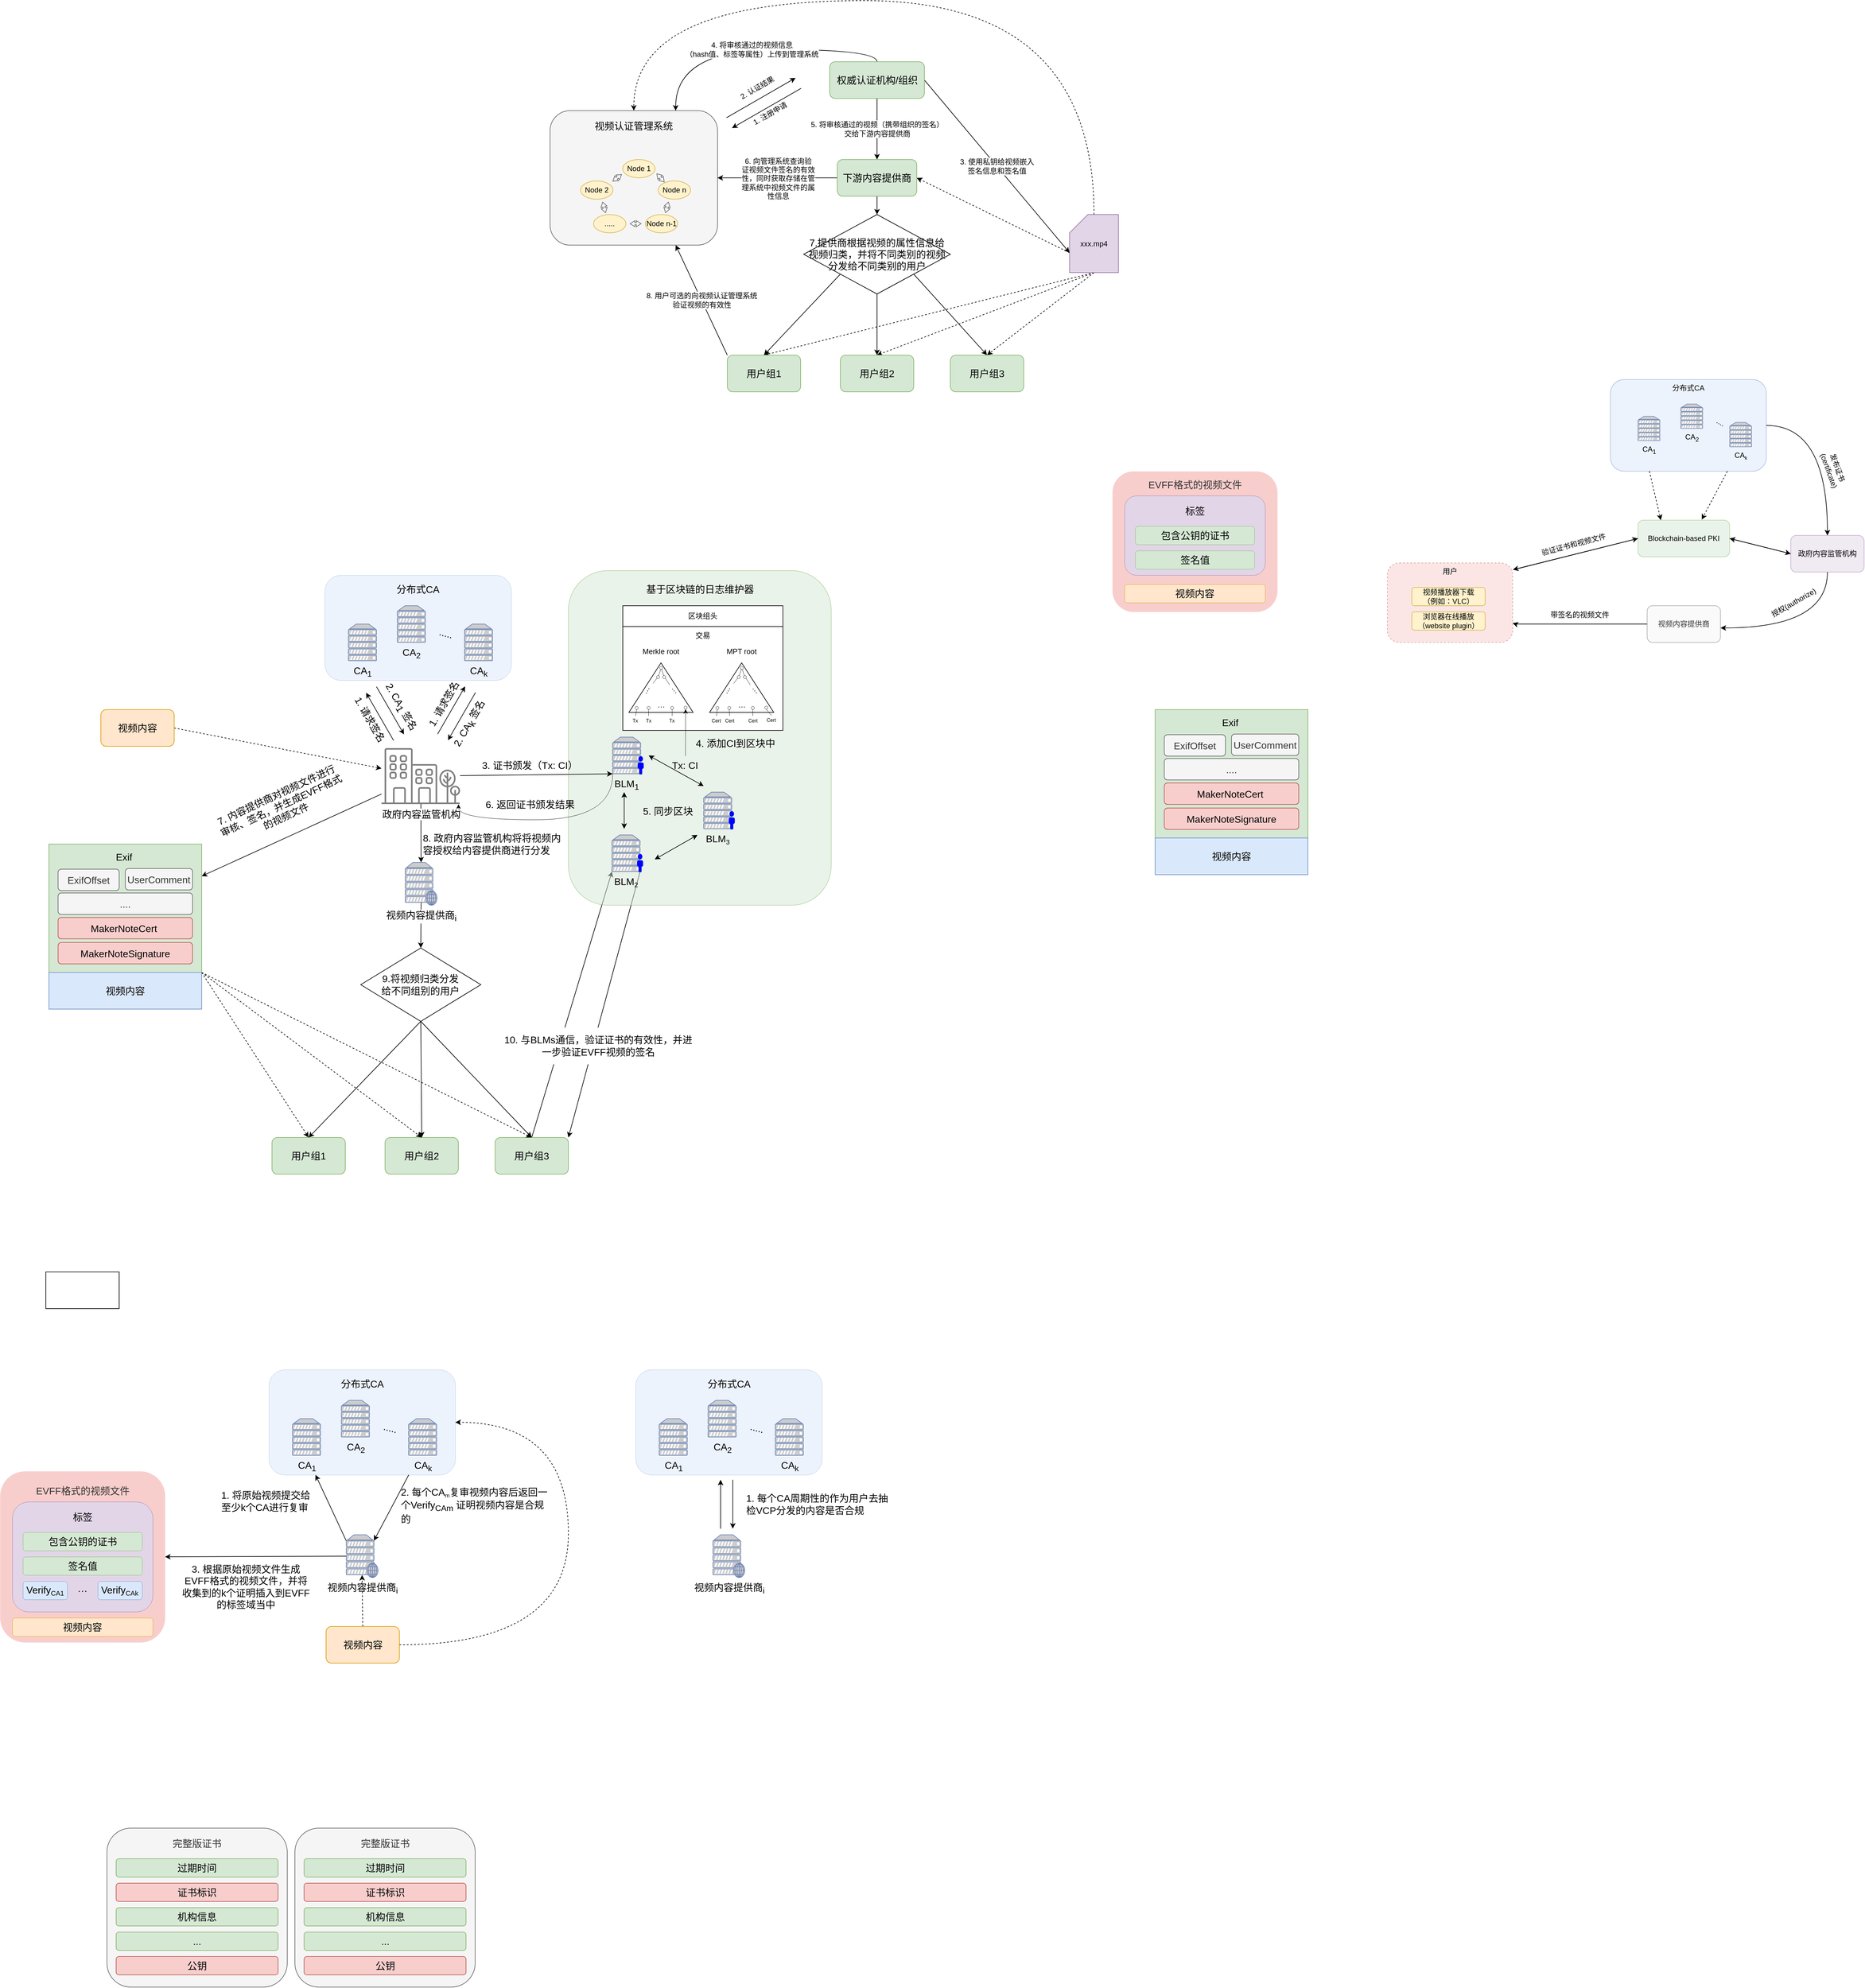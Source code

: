 <mxfile version="15.7.3" type="github">
  <diagram id="tQSIo9ZfZ-cTKopbrsnt" name="第 1 页">
    <mxGraphModel dx="1278" dy="489" grid="1" gridSize="10" guides="1" tooltips="1" connect="1" arrows="1" fold="1" page="1" pageScale="1" pageWidth="850" pageHeight="1100" math="0" shadow="0">
      <root>
        <mxCell id="0" />
        <mxCell id="1" parent="0" />
        <mxCell id="kbP-FNe_1ot_FevvYhnC-1" style="edgeStyle=none;rounded=0;orthogonalLoop=1;jettySize=auto;html=1;exitX=0.5;exitY=0;exitDx=0;exitDy=0;entryX=0;entryY=1;entryDx=0;entryDy=0;entryPerimeter=0;fontSize=16;fontColor=#000000;startArrow=none;startFill=0;endArrow=classic;endFill=1;strokeWidth=1;" edge="1" parent="1" source="kbP-FNe_1ot_FevvYhnC-143" target="kbP-FNe_1ot_FevvYhnC-64">
          <mxGeometry relative="1" as="geometry" />
        </mxCell>
        <mxCell id="kbP-FNe_1ot_FevvYhnC-2" style="edgeStyle=none;rounded=0;orthogonalLoop=1;jettySize=auto;html=1;exitX=1;exitY=1;exitDx=0;exitDy=0;exitPerimeter=0;entryX=1;entryY=0;entryDx=0;entryDy=0;fontSize=16;fontColor=#000000;startArrow=none;startFill=0;endArrow=classic;endFill=1;strokeWidth=1;" edge="1" parent="1" source="kbP-FNe_1ot_FevvYhnC-64" target="kbP-FNe_1ot_FevvYhnC-143">
          <mxGeometry relative="1" as="geometry" />
        </mxCell>
        <mxCell id="kbP-FNe_1ot_FevvYhnC-3" value="" style="rounded=1;whiteSpace=wrap;html=1;fontSize=12;fillColor=#d5e8d4;strokeColor=#82b366;opacity=50;" vertex="1" parent="1">
          <mxGeometry x="1420" y="1592.5" width="430" height="547.5" as="geometry" />
        </mxCell>
        <mxCell id="kbP-FNe_1ot_FevvYhnC-4" value="" style="rounded=1;whiteSpace=wrap;html=1;fillColor=#f5f5f5;strokeColor=#666666;fontColor=#333333;" vertex="1" parent="1">
          <mxGeometry x="1390" y="840" width="274" height="220" as="geometry" />
        </mxCell>
        <mxCell id="kbP-FNe_1ot_FevvYhnC-5" value="3. 使用私钥给视频嵌入&lt;br&gt;签名信息和签名值" style="edgeStyle=none;rounded=0;orthogonalLoop=1;jettySize=auto;html=1;exitX=1;exitY=0.5;exitDx=0;exitDy=0;entryX=0;entryY=0;entryDx=0;entryDy=62.5;entryPerimeter=0;fontSize=12;" edge="1" parent="1" source="kbP-FNe_1ot_FevvYhnC-8" target="kbP-FNe_1ot_FevvYhnC-26">
          <mxGeometry relative="1" as="geometry" />
        </mxCell>
        <mxCell id="kbP-FNe_1ot_FevvYhnC-6" value="5. 将审核通过的视频（携带组织的签名）&lt;br&gt;交给下游内容提供商" style="edgeStyle=none;rounded=0;orthogonalLoop=1;jettySize=auto;html=1;exitX=0.5;exitY=1;exitDx=0;exitDy=0;entryX=0.5;entryY=0;entryDx=0;entryDy=0;fontSize=12;" edge="1" parent="1" source="kbP-FNe_1ot_FevvYhnC-8" target="kbP-FNe_1ot_FevvYhnC-30">
          <mxGeometry relative="1" as="geometry" />
        </mxCell>
        <mxCell id="kbP-FNe_1ot_FevvYhnC-7" value="4. 将审核通过的视频信息&lt;br&gt;（hash值、标签等属性）上传到管理系统" style="edgeStyle=orthogonalEdgeStyle;curved=1;rounded=0;orthogonalLoop=1;jettySize=auto;html=1;exitX=0.5;exitY=0;exitDx=0;exitDy=0;entryX=0.75;entryY=0;entryDx=0;entryDy=0;fontSize=12;" edge="1" parent="1" source="kbP-FNe_1ot_FevvYhnC-8" target="kbP-FNe_1ot_FevvYhnC-4">
          <mxGeometry relative="1" as="geometry" />
        </mxCell>
        <mxCell id="kbP-FNe_1ot_FevvYhnC-8" value="权威认证机构/组织" style="rounded=1;whiteSpace=wrap;html=1;fontSize=16;fillColor=#d5e8d4;strokeColor=#82b366;" vertex="1" parent="1">
          <mxGeometry x="1847.5" y="760" width="155" height="60" as="geometry" />
        </mxCell>
        <mxCell id="kbP-FNe_1ot_FevvYhnC-9" value="" style="group" vertex="1" connectable="0" parent="1">
          <mxGeometry x="1440" y="920" width="180" height="120" as="geometry" />
        </mxCell>
        <mxCell id="kbP-FNe_1ot_FevvYhnC-10" value="Node 1" style="ellipse;whiteSpace=wrap;html=1;fillColor=#fff2cc;strokeColor=#d6b656;" vertex="1" parent="kbP-FNe_1ot_FevvYhnC-9">
          <mxGeometry x="68.824" width="52.941" height="30" as="geometry" />
        </mxCell>
        <mxCell id="kbP-FNe_1ot_FevvYhnC-11" value="Node 2" style="ellipse;whiteSpace=wrap;html=1;fillColor=#fff2cc;strokeColor=#d6b656;" vertex="1" parent="kbP-FNe_1ot_FevvYhnC-9">
          <mxGeometry y="35" width="52.941" height="30" as="geometry" />
        </mxCell>
        <mxCell id="kbP-FNe_1ot_FevvYhnC-12" value="....." style="ellipse;whiteSpace=wrap;html=1;fillColor=#fff2cc;strokeColor=#d6b656;" vertex="1" parent="kbP-FNe_1ot_FevvYhnC-9">
          <mxGeometry x="21.176" y="90" width="52.941" height="30" as="geometry" />
        </mxCell>
        <mxCell id="kbP-FNe_1ot_FevvYhnC-13" value="Node n-1" style="ellipse;whiteSpace=wrap;html=1;fillColor=#fff2cc;strokeColor=#d6b656;" vertex="1" parent="kbP-FNe_1ot_FevvYhnC-9">
          <mxGeometry x="105.882" y="90" width="52.941" height="30" as="geometry" />
        </mxCell>
        <mxCell id="kbP-FNe_1ot_FevvYhnC-14" value="Node n" style="ellipse;whiteSpace=wrap;html=1;fillColor=#fff2cc;strokeColor=#d6b656;" vertex="1" parent="kbP-FNe_1ot_FevvYhnC-9">
          <mxGeometry x="127.059" y="35" width="52.941" height="30" as="geometry" />
        </mxCell>
        <mxCell id="kbP-FNe_1ot_FevvYhnC-15" value="" style="html=1;shadow=0;dashed=0;align=center;verticalAlign=middle;shape=mxgraph.arrows2.twoWayArrow;dy=0.65;dx=7.83;rotation=75;fillColor=#f5f5f5;strokeColor=#666666;fontColor=#333333;" vertex="1" parent="kbP-FNe_1ot_FevvYhnC-9">
          <mxGeometry x="29.425" y="73.315" width="17.995" height="10.0" as="geometry" />
        </mxCell>
        <mxCell id="kbP-FNe_1ot_FevvYhnC-16" value="" style="html=1;shadow=0;dashed=0;align=center;verticalAlign=middle;shape=mxgraph.arrows2.twoWayArrow;dy=0.65;dx=7.83;rotation=0;fillColor=#f5f5f5;strokeColor=#666666;fontColor=#333333;" vertex="1" parent="kbP-FNe_1ot_FevvYhnC-9">
          <mxGeometry x="81.005" y="100.0" width="17.995" height="10.0" as="geometry" />
        </mxCell>
        <mxCell id="kbP-FNe_1ot_FevvYhnC-17" value="" style="html=1;shadow=0;dashed=0;align=center;verticalAlign=middle;shape=mxgraph.arrows2.twoWayArrow;dy=0.65;dx=7.83;rotation=105;fillColor=#f5f5f5;strokeColor=#666666;fontColor=#333333;" vertex="1" parent="kbP-FNe_1ot_FevvYhnC-9">
          <mxGeometry x="132.353" y="73.315" width="17.995" height="10.0" as="geometry" />
        </mxCell>
        <mxCell id="kbP-FNe_1ot_FevvYhnC-18" value="" style="html=1;shadow=0;dashed=0;align=center;verticalAlign=middle;shape=mxgraph.arrows2.twoWayArrow;dy=0.65;dx=7.83;rotation=48;fillColor=#f5f5f5;strokeColor=#666666;fontColor=#333333;" vertex="1" parent="kbP-FNe_1ot_FevvYhnC-9">
          <mxGeometry x="121.765" y="25.0" width="17.995" height="10.0" as="geometry" />
        </mxCell>
        <mxCell id="kbP-FNe_1ot_FevvYhnC-19" value="" style="html=1;shadow=0;dashed=0;align=center;verticalAlign=middle;shape=mxgraph.arrows2.twoWayArrow;dy=0.65;dx=7.83;rotation=-38;fillColor=#f5f5f5;strokeColor=#666666;fontColor=#333333;" vertex="1" parent="kbP-FNe_1ot_FevvYhnC-9">
          <mxGeometry x="50.829" y="25.0" width="17.995" height="10.0" as="geometry" />
        </mxCell>
        <mxCell id="kbP-FNe_1ot_FevvYhnC-20" value="视频认证管理系统" style="text;html=1;strokeColor=none;fillColor=none;align=center;verticalAlign=middle;whiteSpace=wrap;rounded=0;fontSize=16;" vertex="1" parent="1">
          <mxGeometry x="1457" y="850" width="140" height="30" as="geometry" />
        </mxCell>
        <mxCell id="kbP-FNe_1ot_FevvYhnC-21" style="edgeStyle=none;rounded=0;orthogonalLoop=1;jettySize=auto;html=1;exitX=0;exitY=0;exitDx=0;exitDy=62.5;exitPerimeter=0;entryX=1;entryY=0.5;entryDx=0;entryDy=0;fontSize=12;dashed=1;" edge="1" parent="1" source="kbP-FNe_1ot_FevvYhnC-26" target="kbP-FNe_1ot_FevvYhnC-30">
          <mxGeometry relative="1" as="geometry" />
        </mxCell>
        <mxCell id="kbP-FNe_1ot_FevvYhnC-22" style="edgeStyle=orthogonalEdgeStyle;rounded=0;orthogonalLoop=1;jettySize=auto;html=1;exitX=0.5;exitY=0;exitDx=0;exitDy=0;exitPerimeter=0;entryX=0.5;entryY=0;entryDx=0;entryDy=0;fontSize=12;curved=1;dashed=1;" edge="1" parent="1" source="kbP-FNe_1ot_FevvYhnC-26" target="kbP-FNe_1ot_FevvYhnC-4">
          <mxGeometry relative="1" as="geometry">
            <Array as="points">
              <mxPoint x="2280" y="660" />
              <mxPoint x="1527" y="660" />
            </Array>
          </mxGeometry>
        </mxCell>
        <mxCell id="kbP-FNe_1ot_FevvYhnC-23" style="edgeStyle=none;rounded=0;orthogonalLoop=1;jettySize=auto;html=1;exitX=0.5;exitY=1;exitDx=0;exitDy=0;exitPerimeter=0;entryX=0.5;entryY=0;entryDx=0;entryDy=0;fontSize=12;dashed=1;" edge="1" parent="1" source="kbP-FNe_1ot_FevvYhnC-26" target="kbP-FNe_1ot_FevvYhnC-32">
          <mxGeometry relative="1" as="geometry" />
        </mxCell>
        <mxCell id="kbP-FNe_1ot_FevvYhnC-24" style="edgeStyle=none;rounded=0;orthogonalLoop=1;jettySize=auto;html=1;exitX=0.5;exitY=1;exitDx=0;exitDy=0;exitPerimeter=0;entryX=0.5;entryY=0;entryDx=0;entryDy=0;dashed=1;fontSize=12;" edge="1" parent="1" source="kbP-FNe_1ot_FevvYhnC-26" target="kbP-FNe_1ot_FevvYhnC-37">
          <mxGeometry relative="1" as="geometry" />
        </mxCell>
        <mxCell id="kbP-FNe_1ot_FevvYhnC-25" style="edgeStyle=none;rounded=0;orthogonalLoop=1;jettySize=auto;html=1;exitX=0.5;exitY=1;exitDx=0;exitDy=0;exitPerimeter=0;entryX=0.5;entryY=0;entryDx=0;entryDy=0;dashed=1;fontSize=12;" edge="1" parent="1" source="kbP-FNe_1ot_FevvYhnC-26" target="kbP-FNe_1ot_FevvYhnC-38">
          <mxGeometry relative="1" as="geometry" />
        </mxCell>
        <mxCell id="kbP-FNe_1ot_FevvYhnC-26" value="xxx.mp4" style="shape=card;whiteSpace=wrap;html=1;fontSize=12;fillColor=#e1d5e7;strokeColor=#9673a6;" vertex="1" parent="1">
          <mxGeometry x="2240" y="1010" width="80" height="95" as="geometry" />
        </mxCell>
        <mxCell id="kbP-FNe_1ot_FevvYhnC-27" style="edgeStyle=none;rounded=0;orthogonalLoop=1;jettySize=auto;html=1;exitX=0;exitY=0.5;exitDx=0;exitDy=0;entryX=1;entryY=0.5;entryDx=0;entryDy=0;fontSize=12;" edge="1" parent="1" source="kbP-FNe_1ot_FevvYhnC-30" target="kbP-FNe_1ot_FevvYhnC-4">
          <mxGeometry relative="1" as="geometry" />
        </mxCell>
        <mxCell id="kbP-FNe_1ot_FevvYhnC-28" value="6. 向管理系统查询验&lt;br&gt;证视频文件签名的有效&lt;br&gt;性，同时获取存储在管&lt;br&gt;理系统&lt;span style=&quot;text-align: left&quot;&gt;中视频文件的属&lt;br&gt;性信息&lt;/span&gt;" style="edgeLabel;html=1;align=center;verticalAlign=middle;resizable=0;points=[];fontSize=12;" vertex="1" connectable="0" parent="kbP-FNe_1ot_FevvYhnC-27">
          <mxGeometry x="-0.007" y="1" relative="1" as="geometry">
            <mxPoint as="offset" />
          </mxGeometry>
        </mxCell>
        <mxCell id="kbP-FNe_1ot_FevvYhnC-29" value="" style="rounded=0;orthogonalLoop=1;jettySize=auto;html=1;fontSize=12;entryX=0.5;entryY=0;entryDx=0;entryDy=0;" edge="1" parent="1" source="kbP-FNe_1ot_FevvYhnC-30" target="kbP-FNe_1ot_FevvYhnC-36">
          <mxGeometry relative="1" as="geometry" />
        </mxCell>
        <mxCell id="kbP-FNe_1ot_FevvYhnC-30" value="下游内容提供商" style="rounded=1;whiteSpace=wrap;html=1;fontSize=16;fillColor=#d5e8d4;strokeColor=#82b366;" vertex="1" parent="1">
          <mxGeometry x="1860" y="920" width="130" height="60" as="geometry" />
        </mxCell>
        <mxCell id="kbP-FNe_1ot_FevvYhnC-31" value="8. 用户可选的向视频认证管理系统&lt;br&gt;验证视频的有效性" style="edgeStyle=none;rounded=0;orthogonalLoop=1;jettySize=auto;html=1;exitX=0;exitY=0;exitDx=0;exitDy=0;entryX=0.75;entryY=1;entryDx=0;entryDy=0;fontSize=12;" edge="1" parent="1" source="kbP-FNe_1ot_FevvYhnC-32" target="kbP-FNe_1ot_FevvYhnC-4">
          <mxGeometry relative="1" as="geometry" />
        </mxCell>
        <mxCell id="kbP-FNe_1ot_FevvYhnC-32" value="用户组1" style="whiteSpace=wrap;html=1;rounded=1;fontSize=16;strokeColor=#82b366;fillColor=#d5e8d4;" vertex="1" parent="1">
          <mxGeometry x="1680" y="1240" width="120" height="60" as="geometry" />
        </mxCell>
        <mxCell id="kbP-FNe_1ot_FevvYhnC-33" style="edgeStyle=none;rounded=0;orthogonalLoop=1;jettySize=auto;html=1;exitX=0;exitY=1;exitDx=0;exitDy=0;entryX=0.5;entryY=0;entryDx=0;entryDy=0;fontSize=12;" edge="1" parent="1" source="kbP-FNe_1ot_FevvYhnC-36" target="kbP-FNe_1ot_FevvYhnC-32">
          <mxGeometry relative="1" as="geometry" />
        </mxCell>
        <mxCell id="kbP-FNe_1ot_FevvYhnC-34" style="edgeStyle=none;rounded=0;orthogonalLoop=1;jettySize=auto;html=1;exitX=0.5;exitY=1;exitDx=0;exitDy=0;entryX=0.5;entryY=0;entryDx=0;entryDy=0;fontSize=12;" edge="1" parent="1" source="kbP-FNe_1ot_FevvYhnC-36" target="kbP-FNe_1ot_FevvYhnC-37">
          <mxGeometry relative="1" as="geometry" />
        </mxCell>
        <mxCell id="kbP-FNe_1ot_FevvYhnC-35" style="edgeStyle=none;rounded=0;orthogonalLoop=1;jettySize=auto;html=1;exitX=1;exitY=1;exitDx=0;exitDy=0;entryX=0.5;entryY=0;entryDx=0;entryDy=0;fontSize=12;" edge="1" parent="1" source="kbP-FNe_1ot_FevvYhnC-36" target="kbP-FNe_1ot_FevvYhnC-38">
          <mxGeometry relative="1" as="geometry" />
        </mxCell>
        <mxCell id="kbP-FNe_1ot_FevvYhnC-36" value="7.提供商根据视频的属性信息给&lt;br style=&quot;font-size: 16px;&quot;&gt;视频归类，并将不同类别的视频&lt;br style=&quot;font-size: 16px;&quot;&gt;分发给不同类别的用户" style="rhombus;whiteSpace=wrap;html=1;fontSize=16;" vertex="1" parent="1">
          <mxGeometry x="1805" y="1010" width="240" height="130" as="geometry" />
        </mxCell>
        <mxCell id="kbP-FNe_1ot_FevvYhnC-37" value="用户组2" style="whiteSpace=wrap;html=1;rounded=1;fontSize=16;strokeColor=#82b366;fillColor=#d5e8d4;" vertex="1" parent="1">
          <mxGeometry x="1865" y="1240" width="120" height="60" as="geometry" />
        </mxCell>
        <mxCell id="kbP-FNe_1ot_FevvYhnC-38" value="用户组3" style="whiteSpace=wrap;html=1;rounded=1;fontSize=16;strokeColor=#82b366;fillColor=#d5e8d4;" vertex="1" parent="1">
          <mxGeometry x="2045" y="1240" width="120" height="60" as="geometry" />
        </mxCell>
        <mxCell id="kbP-FNe_1ot_FevvYhnC-39" value="" style="group;rotation=0;" vertex="1" connectable="0" parent="1">
          <mxGeometry x="1678.708" y="769.51" width="122.583" height="108.481" as="geometry" />
        </mxCell>
        <mxCell id="kbP-FNe_1ot_FevvYhnC-40" value="" style="group;rotation=60;" vertex="1" connectable="0" parent="kbP-FNe_1ot_FevvYhnC-39">
          <mxGeometry x="51" y="-7" width="20" height="130" as="geometry" />
        </mxCell>
        <mxCell id="kbP-FNe_1ot_FevvYhnC-41" value="" style="endArrow=classic;html=1;rounded=0;fontSize=16;" edge="1" parent="kbP-FNe_1ot_FevvYhnC-40">
          <mxGeometry x="27" y="33" width="50" height="50" as="geometry">
            <mxPoint x="-51" y="89" as="sourcePoint" />
            <mxPoint x="62" y="24" as="targetPoint" />
          </mxGeometry>
        </mxCell>
        <mxCell id="kbP-FNe_1ot_FevvYhnC-42" value="" style="endArrow=classic;html=1;rounded=0;fontSize=16;" edge="1" parent="kbP-FNe_1ot_FevvYhnC-40">
          <mxGeometry x="27" y="33" width="50" height="50" as="geometry">
            <mxPoint x="71" y="41" as="sourcePoint" />
            <mxPoint x="-42" y="106" as="targetPoint" />
          </mxGeometry>
        </mxCell>
        <mxCell id="kbP-FNe_1ot_FevvYhnC-43" value="1. 注册申请" style="text;html=1;strokeColor=none;fillColor=none;align=center;verticalAlign=middle;whiteSpace=wrap;rounded=0;fontSize=12;rotation=-30;" vertex="1" parent="kbP-FNe_1ot_FevvYhnC-39">
          <mxGeometry x="31" y="60" width="80" height="30" as="geometry" />
        </mxCell>
        <mxCell id="kbP-FNe_1ot_FevvYhnC-44" value="2. 认证结果" style="text;html=1;strokeColor=none;fillColor=none;align=center;verticalAlign=middle;whiteSpace=wrap;rounded=0;fontSize=12;rotation=-30;" vertex="1" parent="kbP-FNe_1ot_FevvYhnC-39">
          <mxGeometry x="10" y="18" width="80" height="30" as="geometry" />
        </mxCell>
        <mxCell id="kbP-FNe_1ot_FevvYhnC-45" value="" style="edgeStyle=none;rounded=0;orthogonalLoop=1;jettySize=auto;html=1;fontSize=12;fontColor=#000000;startArrow=none;startFill=0;entryX=0;entryY=1;entryDx=0;entryDy=0;entryPerimeter=0;" edge="1" parent="1" source="kbP-FNe_1ot_FevvYhnC-255" target="kbP-FNe_1ot_FevvYhnC-61">
          <mxGeometry relative="1" as="geometry">
            <mxPoint x="1197.76" y="1895" as="sourcePoint" />
          </mxGeometry>
        </mxCell>
        <mxCell id="kbP-FNe_1ot_FevvYhnC-46" style="rounded=0;orthogonalLoop=1;jettySize=auto;html=1;entryX=1;entryY=0.25;entryDx=0;entryDy=0;fontSize=16;fontColor=#000000;startArrow=none;startFill=0;endArrow=classic;endFill=1;strokeWidth=1;" edge="1" parent="1" source="kbP-FNe_1ot_FevvYhnC-255" target="kbP-FNe_1ot_FevvYhnC-247">
          <mxGeometry relative="1" as="geometry">
            <mxPoint x="850" y="2077.5" as="targetPoint" />
            <mxPoint x="1152" y="1895" as="sourcePoint" />
          </mxGeometry>
        </mxCell>
        <mxCell id="kbP-FNe_1ot_FevvYhnC-47" style="edgeStyle=none;rounded=0;orthogonalLoop=1;jettySize=auto;html=1;entryX=0.5;entryY=0;entryDx=0;entryDy=0;fontSize=16;fontColor=#000000;startArrow=none;startFill=0;endArrow=classic;endFill=1;strokeWidth=1;entryPerimeter=0;" edge="1" parent="1" source="kbP-FNe_1ot_FevvYhnC-255" target="kbP-FNe_1ot_FevvYhnC-257">
          <mxGeometry relative="1" as="geometry">
            <mxPoint x="1178" y="1925.8" as="sourcePoint" />
          </mxGeometry>
        </mxCell>
        <mxCell id="kbP-FNe_1ot_FevvYhnC-48" value="" style="group;fontColor=#000000;fontSize=16;" vertex="1" connectable="0" parent="1">
          <mxGeometry x="1059.51" y="1769.999" width="120.981" height="112.942" as="geometry" />
        </mxCell>
        <mxCell id="kbP-FNe_1ot_FevvYhnC-49" value="" style="group;fontSize=16;rotation=-30;fontColor=#000000;" vertex="1" connectable="0" parent="kbP-FNe_1ot_FevvYhnC-48">
          <mxGeometry x="50.49" y="11.471" width="20" height="90" as="geometry" />
        </mxCell>
        <mxCell id="kbP-FNe_1ot_FevvYhnC-50" value="" style="endArrow=classic;html=1;rounded=0;fontSize=16;fontColor=#000000;" edge="1" parent="kbP-FNe_1ot_FevvYhnC-49">
          <mxGeometry width="50" height="50" relative="1" as="geometry">
            <mxPoint x="24" y="89" as="sourcePoint" />
            <mxPoint x="-21" y="11" as="targetPoint" />
          </mxGeometry>
        </mxCell>
        <mxCell id="kbP-FNe_1ot_FevvYhnC-51" value="" style="endArrow=classic;html=1;rounded=0;fontSize=16;fontColor=#000000;" edge="1" parent="kbP-FNe_1ot_FevvYhnC-49">
          <mxGeometry width="50" height="50" relative="1" as="geometry">
            <mxPoint x="-4" y="1" as="sourcePoint" />
            <mxPoint x="41" y="79" as="targetPoint" />
          </mxGeometry>
        </mxCell>
        <mxCell id="kbP-FNe_1ot_FevvYhnC-52" value="1. 请求签名" style="text;html=1;strokeColor=none;fillColor=none;align=center;verticalAlign=middle;whiteSpace=wrap;rounded=0;fontSize=16;rotation=60;fontColor=#000000;" vertex="1" parent="kbP-FNe_1ot_FevvYhnC-48">
          <mxGeometry x="-9.51" y="51.471" width="90" height="30" as="geometry" />
        </mxCell>
        <mxCell id="kbP-FNe_1ot_FevvYhnC-53" value="2. CA&lt;sub style=&quot;font-size: 16px;&quot;&gt;1&amp;nbsp;&lt;/sub&gt;签名" style="text;html=1;strokeColor=none;fillColor=none;align=center;verticalAlign=middle;whiteSpace=wrap;rounded=0;fontSize=16;rotation=60;fontColor=#000000;" vertex="1" parent="kbP-FNe_1ot_FevvYhnC-48">
          <mxGeometry x="40.49" y="31.471" width="90" height="30" as="geometry" />
        </mxCell>
        <mxCell id="kbP-FNe_1ot_FevvYhnC-54" value="" style="group;rotation=60;fontColor=#000000;" vertex="1" connectable="0" parent="1">
          <mxGeometry x="1177.02" y="1769.999" width="120.981" height="112.942" as="geometry" />
        </mxCell>
        <mxCell id="kbP-FNe_1ot_FevvYhnC-55" value="" style="group;fontSize=16;rotation=30;fontColor=#000000;" vertex="1" connectable="0" parent="kbP-FNe_1ot_FevvYhnC-54">
          <mxGeometry x="50" y="11" width="20" height="90" as="geometry" />
        </mxCell>
        <mxCell id="kbP-FNe_1ot_FevvYhnC-56" value="" style="endArrow=classic;html=1;rounded=0;fontSize=16;fontColor=#000000;" edge="1" parent="kbP-FNe_1ot_FevvYhnC-55">
          <mxGeometry width="50" height="50" relative="1" as="geometry">
            <mxPoint x="-21" y="79" as="sourcePoint" />
            <mxPoint x="24" y="1" as="targetPoint" />
          </mxGeometry>
        </mxCell>
        <mxCell id="kbP-FNe_1ot_FevvYhnC-57" value="" style="endArrow=classic;html=1;rounded=0;fontSize=16;fontColor=#000000;" edge="1" parent="kbP-FNe_1ot_FevvYhnC-55">
          <mxGeometry width="50" height="50" relative="1" as="geometry">
            <mxPoint x="41" y="11" as="sourcePoint" />
            <mxPoint x="-4" y="89" as="targetPoint" />
          </mxGeometry>
        </mxCell>
        <mxCell id="kbP-FNe_1ot_FevvYhnC-58" value="1. 请求签名" style="text;html=1;strokeColor=none;fillColor=none;align=center;verticalAlign=middle;whiteSpace=wrap;rounded=0;fontSize=16;rotation=-60;fontColor=#000000;" vertex="1" parent="kbP-FNe_1ot_FevvYhnC-54">
          <mxGeometry x="-6" y="25" width="90" height="30" as="geometry" />
        </mxCell>
        <mxCell id="kbP-FNe_1ot_FevvYhnC-59" value="2. CA&lt;sub style=&quot;font-size: 16px;&quot;&gt;k&lt;/sub&gt;&lt;span style=&quot;font-size: 16px;&quot;&gt;&amp;nbsp;&lt;/span&gt;签名" style="text;html=1;strokeColor=none;fillColor=none;align=center;verticalAlign=middle;whiteSpace=wrap;rounded=0;fontSize=16;rotation=-60;fontColor=#000000;" vertex="1" parent="kbP-FNe_1ot_FevvYhnC-54">
          <mxGeometry x="37" y="58" width="90" height="30" as="geometry" />
        </mxCell>
        <mxCell id="kbP-FNe_1ot_FevvYhnC-60" value="" style="group" vertex="1" connectable="0" parent="1">
          <mxGeometry x="1492.29" y="1865" width="51" height="61" as="geometry" />
        </mxCell>
        <mxCell id="kbP-FNe_1ot_FevvYhnC-61" value="BLM&lt;sub&gt;1&lt;/sub&gt;" style="fontColor=#000000;verticalAlign=top;verticalLabelPosition=bottom;labelPosition=center;align=center;html=1;outlineConnect=0;fillColor=#CCCCCC;strokeColor=#6881B3;gradientColor=none;gradientDirection=north;strokeWidth=2;shape=mxgraph.networks.server;fontSize=16;" vertex="1" parent="kbP-FNe_1ot_FevvYhnC-60">
          <mxGeometry width="46" height="60" as="geometry" />
        </mxCell>
        <mxCell id="kbP-FNe_1ot_FevvYhnC-62" value="" style="verticalAlign=top;verticalLabelPosition=bottom;labelPosition=center;align=center;html=1;outlineConnect=0;fillColor=#0000FF;strokeColor=#6c8ebf;gradientDirection=north;strokeWidth=2;shape=mxgraph.networks.user_male;fontSize=12;" vertex="1" parent="kbP-FNe_1ot_FevvYhnC-60">
          <mxGeometry x="41" y="31" width="10" height="30" as="geometry" />
        </mxCell>
        <mxCell id="kbP-FNe_1ot_FevvYhnC-63" value="" style="group" vertex="1" connectable="0" parent="1">
          <mxGeometry x="1491.29" y="2025" width="51" height="61" as="geometry" />
        </mxCell>
        <mxCell id="kbP-FNe_1ot_FevvYhnC-64" value="BLM&lt;span style=&quot;font-size: 13.333px&quot;&gt;&lt;sub&gt;2&lt;/sub&gt;&lt;/span&gt;" style="fontColor=#000000;verticalAlign=top;verticalLabelPosition=bottom;labelPosition=center;align=center;html=1;outlineConnect=0;fillColor=#CCCCCC;strokeColor=#6881B3;gradientColor=none;gradientDirection=north;strokeWidth=2;shape=mxgraph.networks.server;fontSize=16;" vertex="1" parent="kbP-FNe_1ot_FevvYhnC-63">
          <mxGeometry width="46" height="60" as="geometry" />
        </mxCell>
        <mxCell id="kbP-FNe_1ot_FevvYhnC-65" value="" style="verticalAlign=top;verticalLabelPosition=bottom;labelPosition=center;align=center;html=1;outlineConnect=0;fillColor=#0000FF;strokeColor=#6c8ebf;gradientDirection=north;strokeWidth=2;shape=mxgraph.networks.user_male;fontSize=12;" vertex="1" parent="kbP-FNe_1ot_FevvYhnC-63">
          <mxGeometry x="41" y="31" width="10" height="30" as="geometry" />
        </mxCell>
        <mxCell id="kbP-FNe_1ot_FevvYhnC-66" value="" style="group" vertex="1" connectable="0" parent="1">
          <mxGeometry x="1641.29" y="1955" width="51" height="61" as="geometry" />
        </mxCell>
        <mxCell id="kbP-FNe_1ot_FevvYhnC-67" value="BLM&lt;span style=&quot;font-size: 13.333px&quot;&gt;&lt;sub&gt;3&lt;/sub&gt;&lt;/span&gt;" style="fontColor=#000000;verticalAlign=top;verticalLabelPosition=bottom;labelPosition=center;align=center;html=1;outlineConnect=0;fillColor=#CCCCCC;strokeColor=#6881B3;gradientColor=none;gradientDirection=north;strokeWidth=2;shape=mxgraph.networks.server;fontSize=16;" vertex="1" parent="kbP-FNe_1ot_FevvYhnC-66">
          <mxGeometry width="46" height="60" as="geometry" />
        </mxCell>
        <mxCell id="kbP-FNe_1ot_FevvYhnC-68" value="" style="verticalAlign=top;verticalLabelPosition=bottom;labelPosition=center;align=center;html=1;outlineConnect=0;fillColor=#0000FF;strokeColor=#6c8ebf;gradientDirection=north;strokeWidth=2;shape=mxgraph.networks.user_male;fontSize=12;" vertex="1" parent="kbP-FNe_1ot_FevvYhnC-66">
          <mxGeometry x="41" y="31" width="10" height="30" as="geometry" />
        </mxCell>
        <mxCell id="kbP-FNe_1ot_FevvYhnC-69" value="" style="endArrow=classic;html=1;rounded=0;fontSize=12;fontColor=#000000;startArrow=classic;startFill=1;" edge="1" parent="1">
          <mxGeometry width="50" height="50" relative="1" as="geometry">
            <mxPoint x="1511.29" y="2015" as="sourcePoint" />
            <mxPoint x="1511.29" y="1955" as="targetPoint" />
          </mxGeometry>
        </mxCell>
        <mxCell id="kbP-FNe_1ot_FevvYhnC-70" value="" style="endArrow=classic;html=1;rounded=0;fontSize=12;fontColor=#000000;startArrow=classic;startFill=1;" edge="1" parent="1">
          <mxGeometry width="50" height="50" relative="1" as="geometry">
            <mxPoint x="1561.29" y="2065" as="sourcePoint" />
            <mxPoint x="1631.29" y="2025" as="targetPoint" />
          </mxGeometry>
        </mxCell>
        <mxCell id="kbP-FNe_1ot_FevvYhnC-71" value="" style="endArrow=classic;html=1;rounded=0;fontSize=12;fontColor=#000000;startArrow=classic;startFill=1;" edge="1" parent="1">
          <mxGeometry width="50" height="50" relative="1" as="geometry">
            <mxPoint x="1551.29" y="1895" as="sourcePoint" />
            <mxPoint x="1641.29" y="1945" as="targetPoint" />
          </mxGeometry>
        </mxCell>
        <mxCell id="kbP-FNe_1ot_FevvYhnC-72" value="5. 同步区块" style="text;html=1;strokeColor=none;fillColor=none;align=center;verticalAlign=middle;whiteSpace=wrap;rounded=0;fontSize=16;fontColor=#000000;" vertex="1" parent="1">
          <mxGeometry x="1527.5" y="1970.5" width="110" height="30" as="geometry" />
        </mxCell>
        <mxCell id="kbP-FNe_1ot_FevvYhnC-73" value="基于区块链的日志维护器" style="text;html=1;strokeColor=none;fillColor=none;align=center;verticalAlign=middle;whiteSpace=wrap;rounded=0;fontSize=16;fontColor=#000000;opacity=50;" vertex="1" parent="1">
          <mxGeometry x="1527.5" y="1607.5" width="215" height="30" as="geometry" />
        </mxCell>
        <mxCell id="kbP-FNe_1ot_FevvYhnC-74" value="3. 证书颁发（Tx: CI）" style="text;html=1;strokeColor=none;fillColor=none;align=center;verticalAlign=middle;whiteSpace=wrap;rounded=0;fontSize=16;fontColor=#000000;opacity=50;" vertex="1" parent="1">
          <mxGeometry x="1257" y="1896" width="200" height="30" as="geometry" />
        </mxCell>
        <mxCell id="kbP-FNe_1ot_FevvYhnC-75" value="区块组头" style="rounded=0;whiteSpace=wrap;html=1;fontSize=12;fontColor=#000000;fillColor=default;gradientColor=none;" vertex="1" parent="1">
          <mxGeometry x="1509" y="1650" width="262" height="34" as="geometry" />
        </mxCell>
        <mxCell id="kbP-FNe_1ot_FevvYhnC-76" value="" style="rounded=0;whiteSpace=wrap;html=1;fontSize=12;fontColor=#000000;fillColor=default;gradientColor=none;" vertex="1" parent="1">
          <mxGeometry x="1509" y="1684" width="262" height="170" as="geometry" />
        </mxCell>
        <mxCell id="kbP-FNe_1ot_FevvYhnC-77" value="交易" style="text;html=1;strokeColor=none;fillColor=none;align=center;verticalAlign=middle;whiteSpace=wrap;rounded=0;fontSize=12;fontColor=#000000;" vertex="1" parent="1">
          <mxGeometry x="1610" y="1684" width="60" height="30" as="geometry" />
        </mxCell>
        <mxCell id="kbP-FNe_1ot_FevvYhnC-78" value="" style="group" vertex="1" connectable="0" parent="1">
          <mxGeometry x="1519" y="1710" width="105" height="135" as="geometry" />
        </mxCell>
        <mxCell id="kbP-FNe_1ot_FevvYhnC-79" value="" style="triangle;whiteSpace=wrap;html=1;fontSize=12;fontColor=#000000;fillColor=default;gradientColor=none;rotation=-90;" vertex="1" parent="kbP-FNe_1ot_FevvYhnC-78">
          <mxGeometry x="12" y="21.5" width="81" height="105" as="geometry" />
        </mxCell>
        <mxCell id="kbP-FNe_1ot_FevvYhnC-80" value="Merkle root" style="text;html=1;strokeColor=none;fillColor=none;align=center;verticalAlign=middle;whiteSpace=wrap;rounded=0;fontSize=12;fontColor=#000000;" vertex="1" parent="kbP-FNe_1ot_FevvYhnC-78">
          <mxGeometry x="8" width="89" height="30" as="geometry" />
        </mxCell>
        <mxCell id="kbP-FNe_1ot_FevvYhnC-81" value="" style="ellipse;whiteSpace=wrap;html=1;aspect=fixed;fontSize=12;fontColor=#000000;fillColor=default;gradientColor=none;strokeWidth=0.5;" vertex="1" parent="kbP-FNe_1ot_FevvYhnC-78">
          <mxGeometry x="50" y="39" width="5" height="5" as="geometry" />
        </mxCell>
        <mxCell id="kbP-FNe_1ot_FevvYhnC-82" value="" style="ellipse;whiteSpace=wrap;html=1;aspect=fixed;fontSize=12;fontColor=#000000;fillColor=default;gradientColor=none;strokeWidth=0.5;" vertex="1" parent="kbP-FNe_1ot_FevvYhnC-78">
          <mxGeometry x="45" y="54" width="5" height="5" as="geometry" />
        </mxCell>
        <mxCell id="kbP-FNe_1ot_FevvYhnC-83" value="" style="edgeStyle=none;rounded=0;orthogonalLoop=1;jettySize=auto;html=1;fontSize=12;fontColor=#000000;startArrow=none;startFill=0;strokeWidth=0.5;endArrow=none;endFill=0;" edge="1" parent="kbP-FNe_1ot_FevvYhnC-78" source="kbP-FNe_1ot_FevvYhnC-81" target="kbP-FNe_1ot_FevvYhnC-82">
          <mxGeometry relative="1" as="geometry" />
        </mxCell>
        <mxCell id="kbP-FNe_1ot_FevvYhnC-84" value="" style="ellipse;whiteSpace=wrap;html=1;aspect=fixed;fontSize=12;fontColor=#000000;fillColor=default;gradientColor=none;strokeWidth=0.5;" vertex="1" parent="kbP-FNe_1ot_FevvYhnC-78">
          <mxGeometry x="55" y="54" width="5" height="5" as="geometry" />
        </mxCell>
        <mxCell id="kbP-FNe_1ot_FevvYhnC-85" value="" style="edgeStyle=none;rounded=0;orthogonalLoop=1;jettySize=auto;html=1;fontSize=12;fontColor=#000000;startArrow=none;startFill=0;endArrow=none;endFill=0;strokeWidth=0.5;" edge="1" parent="kbP-FNe_1ot_FevvYhnC-78" source="kbP-FNe_1ot_FevvYhnC-81" target="kbP-FNe_1ot_FevvYhnC-84">
          <mxGeometry relative="1" as="geometry" />
        </mxCell>
        <mxCell id="kbP-FNe_1ot_FevvYhnC-86" value="···" style="text;html=1;strokeColor=none;fillColor=none;align=center;verticalAlign=middle;whiteSpace=wrap;rounded=0;fontSize=12;fontColor=#000000;rotation=-60;" vertex="1" parent="kbP-FNe_1ot_FevvYhnC-78">
          <mxGeometry x="15" y="64" width="30" height="30" as="geometry" />
        </mxCell>
        <mxCell id="kbP-FNe_1ot_FevvYhnC-87" style="edgeStyle=none;rounded=0;orthogonalLoop=1;jettySize=auto;html=1;exitX=0;exitY=1;exitDx=0;exitDy=0;fontSize=12;fontColor=#000000;startArrow=none;startFill=0;endArrow=none;endFill=0;strokeWidth=0.5;" edge="1" parent="kbP-FNe_1ot_FevvYhnC-78" source="kbP-FNe_1ot_FevvYhnC-82" target="kbP-FNe_1ot_FevvYhnC-86">
          <mxGeometry relative="1" as="geometry" />
        </mxCell>
        <mxCell id="kbP-FNe_1ot_FevvYhnC-88" value="···" style="text;html=1;strokeColor=none;fillColor=none;align=center;verticalAlign=middle;whiteSpace=wrap;rounded=0;fontSize=12;fontColor=#000000;rotation=50;" vertex="1" parent="kbP-FNe_1ot_FevvYhnC-78">
          <mxGeometry x="62" y="64" width="25" height="30" as="geometry" />
        </mxCell>
        <mxCell id="kbP-FNe_1ot_FevvYhnC-89" style="edgeStyle=none;rounded=0;orthogonalLoop=1;jettySize=auto;html=1;exitX=1;exitY=1;exitDx=0;exitDy=0;entryX=0;entryY=0.5;entryDx=0;entryDy=0;fontSize=12;fontColor=#000000;startArrow=none;startFill=0;endArrow=none;endFill=0;strokeWidth=0.5;" edge="1" parent="kbP-FNe_1ot_FevvYhnC-78" source="kbP-FNe_1ot_FevvYhnC-84" target="kbP-FNe_1ot_FevvYhnC-88">
          <mxGeometry relative="1" as="geometry" />
        </mxCell>
        <mxCell id="kbP-FNe_1ot_FevvYhnC-90" value="" style="ellipse;whiteSpace=wrap;html=1;aspect=fixed;fontSize=12;fontColor=#000000;fillColor=default;gradientColor=none;strokeWidth=0.5;" vertex="1" parent="kbP-FNe_1ot_FevvYhnC-78">
          <mxGeometry x="10" y="104.5" width="5" height="5" as="geometry" />
        </mxCell>
        <mxCell id="kbP-FNe_1ot_FevvYhnC-91" value="Tx" style="text;html=1;strokeColor=none;fillColor=none;align=center;verticalAlign=middle;whiteSpace=wrap;rounded=0;fontSize=8;fontColor=#000000;" vertex="1" parent="kbP-FNe_1ot_FevvYhnC-78">
          <mxGeometry x="2" y="120" width="17" height="15" as="geometry" />
        </mxCell>
        <mxCell id="kbP-FNe_1ot_FevvYhnC-92" style="edgeStyle=none;rounded=0;orthogonalLoop=1;jettySize=auto;html=1;exitX=0.5;exitY=1;exitDx=0;exitDy=0;entryX=0.5;entryY=0;entryDx=0;entryDy=0;fontSize=8;fontColor=#000000;startArrow=none;startFill=0;endArrow=none;endFill=0;strokeWidth=0.5;" edge="1" parent="kbP-FNe_1ot_FevvYhnC-78" source="kbP-FNe_1ot_FevvYhnC-90" target="kbP-FNe_1ot_FevvYhnC-91">
          <mxGeometry relative="1" as="geometry" />
        </mxCell>
        <mxCell id="kbP-FNe_1ot_FevvYhnC-93" value="" style="group" vertex="1" connectable="0" parent="kbP-FNe_1ot_FevvYhnC-78">
          <mxGeometry x="21.5" y="104.5" width="17" height="30.5" as="geometry" />
        </mxCell>
        <mxCell id="kbP-FNe_1ot_FevvYhnC-94" value="" style="ellipse;whiteSpace=wrap;html=1;aspect=fixed;fontSize=12;fontColor=#000000;fillColor=default;gradientColor=none;strokeWidth=0.5;" vertex="1" parent="kbP-FNe_1ot_FevvYhnC-93">
          <mxGeometry x="8" width="5" height="5" as="geometry" />
        </mxCell>
        <mxCell id="kbP-FNe_1ot_FevvYhnC-95" value="Tx" style="text;html=1;strokeColor=none;fillColor=none;align=center;verticalAlign=middle;whiteSpace=wrap;rounded=0;fontSize=8;fontColor=#000000;" vertex="1" parent="kbP-FNe_1ot_FevvYhnC-93">
          <mxGeometry x="2" y="15.5" width="17" height="15" as="geometry" />
        </mxCell>
        <mxCell id="kbP-FNe_1ot_FevvYhnC-96" style="edgeStyle=none;rounded=0;orthogonalLoop=1;jettySize=auto;html=1;exitX=0.5;exitY=1;exitDx=0;exitDy=0;entryX=0.5;entryY=0;entryDx=0;entryDy=0;fontSize=8;fontColor=#000000;startArrow=none;startFill=0;endArrow=none;endFill=0;strokeWidth=0.5;" edge="1" parent="kbP-FNe_1ot_FevvYhnC-93" source="kbP-FNe_1ot_FevvYhnC-94" target="kbP-FNe_1ot_FevvYhnC-95">
          <mxGeometry relative="1" as="geometry" />
        </mxCell>
        <mxCell id="kbP-FNe_1ot_FevvYhnC-97" value="" style="group" vertex="1" connectable="0" parent="kbP-FNe_1ot_FevvYhnC-78">
          <mxGeometry x="60" y="104.5" width="17" height="30.5" as="geometry" />
        </mxCell>
        <mxCell id="kbP-FNe_1ot_FevvYhnC-98" value="" style="ellipse;whiteSpace=wrap;html=1;aspect=fixed;fontSize=12;fontColor=#000000;fillColor=default;gradientColor=none;strokeWidth=0.5;" vertex="1" parent="kbP-FNe_1ot_FevvYhnC-97">
          <mxGeometry x="8" width="5" height="5" as="geometry" />
        </mxCell>
        <mxCell id="kbP-FNe_1ot_FevvYhnC-99" value="Tx" style="text;html=1;strokeColor=none;fillColor=none;align=center;verticalAlign=middle;whiteSpace=wrap;rounded=0;fontSize=8;fontColor=#000000;" vertex="1" parent="kbP-FNe_1ot_FevvYhnC-97">
          <mxGeometry x="2" y="15.5" width="17" height="15" as="geometry" />
        </mxCell>
        <mxCell id="kbP-FNe_1ot_FevvYhnC-100" style="edgeStyle=none;rounded=0;orthogonalLoop=1;jettySize=auto;html=1;exitX=0.5;exitY=1;exitDx=0;exitDy=0;entryX=0.5;entryY=0;entryDx=0;entryDy=0;fontSize=8;fontColor=#000000;startArrow=none;startFill=0;endArrow=none;endFill=0;strokeWidth=0.5;" edge="1" parent="kbP-FNe_1ot_FevvYhnC-97" source="kbP-FNe_1ot_FevvYhnC-98" target="kbP-FNe_1ot_FevvYhnC-99">
          <mxGeometry relative="1" as="geometry" />
        </mxCell>
        <mxCell id="kbP-FNe_1ot_FevvYhnC-101" value="" style="group" vertex="1" connectable="0" parent="kbP-FNe_1ot_FevvYhnC-78">
          <mxGeometry x="82" y="104" width="17" height="30.5" as="geometry" />
        </mxCell>
        <mxCell id="kbP-FNe_1ot_FevvYhnC-102" value="" style="ellipse;whiteSpace=wrap;html=1;aspect=fixed;fontSize=12;fontColor=#000000;fillColor=default;gradientColor=none;strokeWidth=0.5;" vertex="1" parent="kbP-FNe_1ot_FevvYhnC-101">
          <mxGeometry x="8" width="5" height="5" as="geometry" />
        </mxCell>
        <mxCell id="kbP-FNe_1ot_FevvYhnC-103" value="···" style="text;html=1;strokeColor=none;fillColor=none;align=center;verticalAlign=middle;whiteSpace=wrap;rounded=0;fontSize=12;fontColor=#000000;rotation=0;" vertex="1" parent="kbP-FNe_1ot_FevvYhnC-78">
          <mxGeometry x="37.5" y="90" width="30" height="30" as="geometry" />
        </mxCell>
        <mxCell id="kbP-FNe_1ot_FevvYhnC-104" value="" style="group" vertex="1" connectable="0" parent="1">
          <mxGeometry x="1651" y="1710" width="112" height="135" as="geometry" />
        </mxCell>
        <mxCell id="kbP-FNe_1ot_FevvYhnC-105" value="" style="triangle;whiteSpace=wrap;html=1;fontSize=12;fontColor=#000000;fillColor=default;gradientColor=none;rotation=-90;" vertex="1" parent="kbP-FNe_1ot_FevvYhnC-104">
          <mxGeometry x="12" y="21.5" width="81" height="105" as="geometry" />
        </mxCell>
        <mxCell id="kbP-FNe_1ot_FevvYhnC-106" value="MPT root" style="text;html=1;strokeColor=none;fillColor=none;align=center;verticalAlign=middle;whiteSpace=wrap;rounded=0;fontSize=12;fontColor=#000000;" vertex="1" parent="kbP-FNe_1ot_FevvYhnC-104">
          <mxGeometry x="8" width="89" height="30" as="geometry" />
        </mxCell>
        <mxCell id="kbP-FNe_1ot_FevvYhnC-107" value="" style="ellipse;whiteSpace=wrap;html=1;aspect=fixed;fontSize=12;fontColor=#000000;fillColor=default;gradientColor=none;strokeWidth=0.5;" vertex="1" parent="kbP-FNe_1ot_FevvYhnC-104">
          <mxGeometry x="50" y="39" width="5" height="5" as="geometry" />
        </mxCell>
        <mxCell id="kbP-FNe_1ot_FevvYhnC-108" value="" style="ellipse;whiteSpace=wrap;html=1;aspect=fixed;fontSize=12;fontColor=#000000;fillColor=default;gradientColor=none;strokeWidth=0.5;" vertex="1" parent="kbP-FNe_1ot_FevvYhnC-104">
          <mxGeometry x="45" y="54" width="5" height="5" as="geometry" />
        </mxCell>
        <mxCell id="kbP-FNe_1ot_FevvYhnC-109" value="" style="edgeStyle=none;rounded=0;orthogonalLoop=1;jettySize=auto;html=1;fontSize=12;fontColor=#000000;startArrow=none;startFill=0;strokeWidth=0.5;endArrow=none;endFill=0;" edge="1" parent="kbP-FNe_1ot_FevvYhnC-104" source="kbP-FNe_1ot_FevvYhnC-107" target="kbP-FNe_1ot_FevvYhnC-108">
          <mxGeometry relative="1" as="geometry" />
        </mxCell>
        <mxCell id="kbP-FNe_1ot_FevvYhnC-110" value="" style="ellipse;whiteSpace=wrap;html=1;aspect=fixed;fontSize=12;fontColor=#000000;fillColor=default;gradientColor=none;strokeWidth=0.5;" vertex="1" parent="kbP-FNe_1ot_FevvYhnC-104">
          <mxGeometry x="55" y="54" width="5" height="5" as="geometry" />
        </mxCell>
        <mxCell id="kbP-FNe_1ot_FevvYhnC-111" value="" style="edgeStyle=none;rounded=0;orthogonalLoop=1;jettySize=auto;html=1;fontSize=12;fontColor=#000000;startArrow=none;startFill=0;endArrow=none;endFill=0;strokeWidth=0.5;" edge="1" parent="kbP-FNe_1ot_FevvYhnC-104" source="kbP-FNe_1ot_FevvYhnC-107" target="kbP-FNe_1ot_FevvYhnC-110">
          <mxGeometry relative="1" as="geometry" />
        </mxCell>
        <mxCell id="kbP-FNe_1ot_FevvYhnC-112" value="···" style="text;html=1;strokeColor=none;fillColor=none;align=center;verticalAlign=middle;whiteSpace=wrap;rounded=0;fontSize=12;fontColor=#000000;rotation=-60;" vertex="1" parent="kbP-FNe_1ot_FevvYhnC-104">
          <mxGeometry x="15" y="64" width="30" height="30" as="geometry" />
        </mxCell>
        <mxCell id="kbP-FNe_1ot_FevvYhnC-113" style="edgeStyle=none;rounded=0;orthogonalLoop=1;jettySize=auto;html=1;exitX=0;exitY=1;exitDx=0;exitDy=0;fontSize=12;fontColor=#000000;startArrow=none;startFill=0;endArrow=none;endFill=0;strokeWidth=0.5;" edge="1" parent="kbP-FNe_1ot_FevvYhnC-104" source="kbP-FNe_1ot_FevvYhnC-108" target="kbP-FNe_1ot_FevvYhnC-112">
          <mxGeometry relative="1" as="geometry" />
        </mxCell>
        <mxCell id="kbP-FNe_1ot_FevvYhnC-114" value="···" style="text;html=1;strokeColor=none;fillColor=none;align=center;verticalAlign=middle;whiteSpace=wrap;rounded=0;fontSize=12;fontColor=#000000;rotation=50;" vertex="1" parent="kbP-FNe_1ot_FevvYhnC-104">
          <mxGeometry x="62" y="64" width="25" height="30" as="geometry" />
        </mxCell>
        <mxCell id="kbP-FNe_1ot_FevvYhnC-115" style="edgeStyle=none;rounded=0;orthogonalLoop=1;jettySize=auto;html=1;exitX=1;exitY=1;exitDx=0;exitDy=0;entryX=0;entryY=0.5;entryDx=0;entryDy=0;fontSize=12;fontColor=#000000;startArrow=none;startFill=0;endArrow=none;endFill=0;strokeWidth=0.5;" edge="1" parent="kbP-FNe_1ot_FevvYhnC-104" source="kbP-FNe_1ot_FevvYhnC-110" target="kbP-FNe_1ot_FevvYhnC-114">
          <mxGeometry relative="1" as="geometry" />
        </mxCell>
        <mxCell id="kbP-FNe_1ot_FevvYhnC-116" value="" style="ellipse;whiteSpace=wrap;html=1;aspect=fixed;fontSize=12;fontColor=#000000;fillColor=default;gradientColor=none;strokeWidth=0.5;" vertex="1" parent="kbP-FNe_1ot_FevvYhnC-104">
          <mxGeometry x="10" y="104.5" width="5" height="5" as="geometry" />
        </mxCell>
        <mxCell id="kbP-FNe_1ot_FevvYhnC-117" value="Cert" style="text;html=1;strokeColor=none;fillColor=none;align=center;verticalAlign=middle;whiteSpace=wrap;rounded=0;fontSize=8;fontColor=#000000;" vertex="1" parent="kbP-FNe_1ot_FevvYhnC-104">
          <mxGeometry x="2" y="120" width="18" height="15" as="geometry" />
        </mxCell>
        <mxCell id="kbP-FNe_1ot_FevvYhnC-118" style="edgeStyle=none;rounded=0;orthogonalLoop=1;jettySize=auto;html=1;exitX=0.5;exitY=1;exitDx=0;exitDy=0;entryX=0.5;entryY=0;entryDx=0;entryDy=0;fontSize=8;fontColor=#000000;startArrow=none;startFill=0;endArrow=none;endFill=0;strokeWidth=0.5;" edge="1" parent="kbP-FNe_1ot_FevvYhnC-104" source="kbP-FNe_1ot_FevvYhnC-116" target="kbP-FNe_1ot_FevvYhnC-117">
          <mxGeometry relative="1" as="geometry" />
        </mxCell>
        <mxCell id="kbP-FNe_1ot_FevvYhnC-119" value="" style="group" vertex="1" connectable="0" parent="kbP-FNe_1ot_FevvYhnC-104">
          <mxGeometry x="21.5" y="104.5" width="20" height="30.5" as="geometry" />
        </mxCell>
        <mxCell id="kbP-FNe_1ot_FevvYhnC-120" value="" style="ellipse;whiteSpace=wrap;html=1;aspect=fixed;fontSize=12;fontColor=#000000;fillColor=default;gradientColor=none;strokeWidth=0.5;" vertex="1" parent="kbP-FNe_1ot_FevvYhnC-119">
          <mxGeometry x="8" width="5" height="5" as="geometry" />
        </mxCell>
        <mxCell id="kbP-FNe_1ot_FevvYhnC-121" value="Cert" style="text;html=1;strokeColor=none;fillColor=none;align=center;verticalAlign=middle;whiteSpace=wrap;rounded=0;fontSize=8;fontColor=#000000;" vertex="1" parent="kbP-FNe_1ot_FevvYhnC-119">
          <mxGeometry x="2" y="15.5" width="18" height="15" as="geometry" />
        </mxCell>
        <mxCell id="kbP-FNe_1ot_FevvYhnC-122" style="edgeStyle=none;rounded=0;orthogonalLoop=1;jettySize=auto;html=1;exitX=0.5;exitY=1;exitDx=0;exitDy=0;entryX=0.5;entryY=0;entryDx=0;entryDy=0;fontSize=8;fontColor=#000000;startArrow=none;startFill=0;endArrow=none;endFill=0;strokeWidth=0.5;" edge="1" parent="kbP-FNe_1ot_FevvYhnC-119" source="kbP-FNe_1ot_FevvYhnC-120" target="kbP-FNe_1ot_FevvYhnC-121">
          <mxGeometry relative="1" as="geometry" />
        </mxCell>
        <mxCell id="kbP-FNe_1ot_FevvYhnC-123" value="" style="group" vertex="1" connectable="0" parent="kbP-FNe_1ot_FevvYhnC-104">
          <mxGeometry x="60" y="104.5" width="30" height="30.5" as="geometry" />
        </mxCell>
        <mxCell id="kbP-FNe_1ot_FevvYhnC-124" value="" style="ellipse;whiteSpace=wrap;html=1;aspect=fixed;fontSize=12;fontColor=#000000;fillColor=default;gradientColor=none;strokeWidth=0.5;" vertex="1" parent="kbP-FNe_1ot_FevvYhnC-123">
          <mxGeometry x="8" width="5" height="5" as="geometry" />
        </mxCell>
        <mxCell id="kbP-FNe_1ot_FevvYhnC-125" value="Cert" style="text;html=1;strokeColor=none;fillColor=none;align=center;verticalAlign=middle;whiteSpace=wrap;rounded=0;fontSize=8;fontColor=#000000;" vertex="1" parent="kbP-FNe_1ot_FevvYhnC-123">
          <mxGeometry x="-3.5" y="15.5" width="28" height="15" as="geometry" />
        </mxCell>
        <mxCell id="kbP-FNe_1ot_FevvYhnC-126" style="edgeStyle=none;rounded=0;orthogonalLoop=1;jettySize=auto;html=1;exitX=0.5;exitY=1;exitDx=0;exitDy=0;entryX=0.5;entryY=0;entryDx=0;entryDy=0;fontSize=8;fontColor=#000000;startArrow=none;startFill=0;endArrow=none;endFill=0;strokeWidth=0.5;" edge="1" parent="kbP-FNe_1ot_FevvYhnC-123" source="kbP-FNe_1ot_FevvYhnC-124" target="kbP-FNe_1ot_FevvYhnC-125">
          <mxGeometry relative="1" as="geometry" />
        </mxCell>
        <mxCell id="kbP-FNe_1ot_FevvYhnC-127" value="" style="group" vertex="1" connectable="0" parent="kbP-FNe_1ot_FevvYhnC-104">
          <mxGeometry x="82" y="104" width="30" height="30.5" as="geometry" />
        </mxCell>
        <mxCell id="kbP-FNe_1ot_FevvYhnC-128" value="" style="ellipse;whiteSpace=wrap;html=1;aspect=fixed;fontSize=12;fontColor=#000000;fillColor=default;gradientColor=none;strokeWidth=0.5;" vertex="1" parent="kbP-FNe_1ot_FevvYhnC-127">
          <mxGeometry x="8" width="5" height="5" as="geometry" />
        </mxCell>
        <mxCell id="kbP-FNe_1ot_FevvYhnC-129" value="Cert" style="text;html=1;strokeColor=none;fillColor=none;align=center;verticalAlign=middle;whiteSpace=wrap;rounded=0;fontSize=8;fontColor=#000000;" vertex="1" parent="kbP-FNe_1ot_FevvYhnC-127">
          <mxGeometry x="8" y="15.5" width="22" height="15" as="geometry" />
        </mxCell>
        <mxCell id="kbP-FNe_1ot_FevvYhnC-130" style="edgeStyle=none;rounded=0;orthogonalLoop=1;jettySize=auto;html=1;exitX=0.5;exitY=1;exitDx=0;exitDy=0;entryX=0.5;entryY=0;entryDx=0;entryDy=0;fontSize=8;fontColor=#000000;startArrow=none;startFill=0;endArrow=none;endFill=0;strokeWidth=0.5;" edge="1" parent="kbP-FNe_1ot_FevvYhnC-127" source="kbP-FNe_1ot_FevvYhnC-128" target="kbP-FNe_1ot_FevvYhnC-129">
          <mxGeometry relative="1" as="geometry" />
        </mxCell>
        <mxCell id="kbP-FNe_1ot_FevvYhnC-131" value="···" style="text;html=1;strokeColor=none;fillColor=none;align=center;verticalAlign=middle;whiteSpace=wrap;rounded=0;fontSize=12;fontColor=#000000;rotation=0;" vertex="1" parent="kbP-FNe_1ot_FevvYhnC-104">
          <mxGeometry x="37.5" y="90" width="30" height="30" as="geometry" />
        </mxCell>
        <mxCell id="kbP-FNe_1ot_FevvYhnC-132" style="edgeStyle=none;rounded=0;orthogonalLoop=1;jettySize=auto;html=1;exitX=0.5;exitY=0;exitDx=0;exitDy=0;entryX=0.5;entryY=1;entryDx=0;entryDy=0;fontSize=12;fontColor=#000000;startArrow=none;startFill=0;endArrow=classic;endFill=1;strokeWidth=0.5;" edge="1" parent="1" source="kbP-FNe_1ot_FevvYhnC-133" target="kbP-FNe_1ot_FevvYhnC-102">
          <mxGeometry relative="1" as="geometry" />
        </mxCell>
        <mxCell id="kbP-FNe_1ot_FevvYhnC-133" value="Tx: CI" style="text;html=1;strokeColor=none;fillColor=none;align=center;verticalAlign=middle;whiteSpace=wrap;rounded=0;fontSize=16;fontColor=#000000;" vertex="1" parent="1">
          <mxGeometry x="1581.29" y="1896" width="60" height="30" as="geometry" />
        </mxCell>
        <mxCell id="kbP-FNe_1ot_FevvYhnC-134" value="4. 添加CI到区块中" style="text;html=1;strokeColor=none;fillColor=none;align=center;verticalAlign=middle;whiteSpace=wrap;rounded=0;fontSize=16;fontColor=#000000;" vertex="1" parent="1">
          <mxGeometry x="1616.79" y="1860" width="153.21" height="30" as="geometry" />
        </mxCell>
        <mxCell id="kbP-FNe_1ot_FevvYhnC-135" value="6. 返回证书颁发结果" style="text;html=1;strokeColor=none;fillColor=none;align=center;verticalAlign=middle;whiteSpace=wrap;rounded=0;fontSize=16;fontColor=#000000;opacity=50;" vertex="1" parent="1">
          <mxGeometry x="1280.5" y="1960" width="153" height="30" as="geometry" />
        </mxCell>
        <mxCell id="kbP-FNe_1ot_FevvYhnC-136" value="7. 内容提供商对视频文件进行审核、签名，并生成EVFF格式的视频文件" style="text;html=1;strokeColor=none;fillColor=none;align=center;verticalAlign=middle;whiteSpace=wrap;rounded=0;fontSize=16;fontColor=#000000;rotation=335;" vertex="1" parent="1">
          <mxGeometry x="839.51" y="1937" width="220" height="80" as="geometry" />
        </mxCell>
        <mxCell id="kbP-FNe_1ot_FevvYhnC-137" style="edgeStyle=none;rounded=0;orthogonalLoop=1;jettySize=auto;html=1;exitX=0.5;exitY=1;exitDx=0;exitDy=0;entryX=0.5;entryY=0;entryDx=0;entryDy=0;fontSize=16;fontColor=#000000;startArrow=none;startFill=0;endArrow=classic;endFill=1;strokeWidth=1;" edge="1" parent="1" source="kbP-FNe_1ot_FevvYhnC-140" target="kbP-FNe_1ot_FevvYhnC-142">
          <mxGeometry relative="1" as="geometry" />
        </mxCell>
        <mxCell id="kbP-FNe_1ot_FevvYhnC-138" style="edgeStyle=none;rounded=0;orthogonalLoop=1;jettySize=auto;html=1;exitX=0.5;exitY=1;exitDx=0;exitDy=0;entryX=0.5;entryY=0;entryDx=0;entryDy=0;fontSize=16;fontColor=#000000;startArrow=none;startFill=0;endArrow=classic;endFill=1;strokeWidth=1;" edge="1" parent="1" source="kbP-FNe_1ot_FevvYhnC-140" target="kbP-FNe_1ot_FevvYhnC-141">
          <mxGeometry relative="1" as="geometry" />
        </mxCell>
        <mxCell id="kbP-FNe_1ot_FevvYhnC-139" style="edgeStyle=none;rounded=0;orthogonalLoop=1;jettySize=auto;html=1;exitX=0.5;exitY=1;exitDx=0;exitDy=0;entryX=0.5;entryY=0;entryDx=0;entryDy=0;fontSize=16;fontColor=#000000;startArrow=none;startFill=0;endArrow=classic;endFill=1;strokeWidth=1;" edge="1" parent="1" source="kbP-FNe_1ot_FevvYhnC-140" target="kbP-FNe_1ot_FevvYhnC-143">
          <mxGeometry relative="1" as="geometry" />
        </mxCell>
        <mxCell id="kbP-FNe_1ot_FevvYhnC-140" value="9.将视频归类分发&lt;br&gt;给不同组别的用户" style="rhombus;whiteSpace=wrap;html=1;fontSize=16;" vertex="1" parent="1">
          <mxGeometry x="1080.26" y="2210" width="196.49" height="120" as="geometry" />
        </mxCell>
        <mxCell id="kbP-FNe_1ot_FevvYhnC-141" value="用户组1" style="whiteSpace=wrap;html=1;rounded=1;fontSize=16;strokeColor=#82b366;fillColor=#d5e8d4;" vertex="1" parent="1">
          <mxGeometry x="935" y="2520" width="120" height="60" as="geometry" />
        </mxCell>
        <mxCell id="kbP-FNe_1ot_FevvYhnC-142" value="用户组2" style="whiteSpace=wrap;html=1;rounded=1;fontSize=16;strokeColor=#82b366;fillColor=#d5e8d4;" vertex="1" parent="1">
          <mxGeometry x="1120" y="2520" width="120" height="60" as="geometry" />
        </mxCell>
        <mxCell id="kbP-FNe_1ot_FevvYhnC-143" value="用户组3" style="whiteSpace=wrap;html=1;rounded=1;fontSize=16;strokeColor=#82b366;fillColor=#d5e8d4;" vertex="1" parent="1">
          <mxGeometry x="1300" y="2520" width="120" height="60" as="geometry" />
        </mxCell>
        <mxCell id="kbP-FNe_1ot_FevvYhnC-144" style="edgeStyle=none;rounded=0;orthogonalLoop=1;jettySize=auto;html=1;exitX=1;exitY=0;exitDx=0;exitDy=0;entryX=0.5;entryY=0;entryDx=0;entryDy=0;fontSize=16;fontColor=#000000;startArrow=none;startFill=0;endArrow=classic;endFill=1;strokeWidth=1;dashed=1;" edge="1" parent="1" source="kbP-FNe_1ot_FevvYhnC-248" target="kbP-FNe_1ot_FevvYhnC-141">
          <mxGeometry relative="1" as="geometry">
            <mxPoint x="850" y="2250" as="sourcePoint" />
          </mxGeometry>
        </mxCell>
        <mxCell id="kbP-FNe_1ot_FevvYhnC-145" style="edgeStyle=none;rounded=0;orthogonalLoop=1;jettySize=auto;html=1;entryX=0.5;entryY=0;entryDx=0;entryDy=0;dashed=1;fontSize=16;fontColor=#000000;startArrow=none;startFill=0;endArrow=classic;endFill=1;strokeWidth=1;exitX=1;exitY=0;exitDx=0;exitDy=0;" edge="1" parent="1" source="kbP-FNe_1ot_FevvYhnC-248" target="kbP-FNe_1ot_FevvYhnC-142">
          <mxGeometry relative="1" as="geometry">
            <mxPoint x="850" y="2250" as="sourcePoint" />
          </mxGeometry>
        </mxCell>
        <mxCell id="kbP-FNe_1ot_FevvYhnC-146" style="edgeStyle=none;rounded=0;orthogonalLoop=1;jettySize=auto;html=1;exitX=1;exitY=0;exitDx=0;exitDy=0;entryX=0.5;entryY=0;entryDx=0;entryDy=0;dashed=1;fontSize=16;fontColor=#000000;startArrow=none;startFill=0;endArrow=classic;endFill=1;strokeWidth=1;" edge="1" parent="1" source="kbP-FNe_1ot_FevvYhnC-248" target="kbP-FNe_1ot_FevvYhnC-143">
          <mxGeometry relative="1" as="geometry">
            <mxPoint x="850" y="2250" as="sourcePoint" />
          </mxGeometry>
        </mxCell>
        <mxCell id="kbP-FNe_1ot_FevvYhnC-147" value="10. 与BLMs通信，验证证书的有效性，并进一步验证EVFF视频的签名" style="rounded=1;whiteSpace=wrap;html=1;fontSize=16;strokeWidth=0.5;align=center;strokeColor=none;" vertex="1" parent="1">
          <mxGeometry x="1314" y="2340" width="310" height="60" as="geometry" />
        </mxCell>
        <mxCell id="kbP-FNe_1ot_FevvYhnC-148" value="" style="group" vertex="1" connectable="0" parent="1">
          <mxGeometry x="1021.5" y="1600" width="305" height="172" as="geometry" />
        </mxCell>
        <mxCell id="kbP-FNe_1ot_FevvYhnC-149" value="" style="rounded=1;whiteSpace=wrap;html=1;fontSize=16;strokeWidth=0.5;fillColor=#dae8fc;strokeColor=#6c8ebf;opacity=50;" vertex="1" parent="kbP-FNe_1ot_FevvYhnC-148">
          <mxGeometry width="305" height="172" as="geometry" />
        </mxCell>
        <mxCell id="kbP-FNe_1ot_FevvYhnC-150" value="" style="group;fontColor=#000000;" vertex="1" connectable="0" parent="kbP-FNe_1ot_FevvYhnC-148">
          <mxGeometry x="38.5" y="50" width="236" height="90" as="geometry" />
        </mxCell>
        <mxCell id="kbP-FNe_1ot_FevvYhnC-151" value="CA&lt;sub&gt;1&lt;/sub&gt;" style="fontColor=#000000;verticalAlign=top;verticalLabelPosition=bottom;labelPosition=center;align=center;html=1;outlineConnect=0;fillColor=#CCCCCC;strokeColor=#6881B3;gradientColor=none;gradientDirection=north;strokeWidth=2;shape=mxgraph.networks.server;fontSize=16;" vertex="1" parent="kbP-FNe_1ot_FevvYhnC-150">
          <mxGeometry y="30" width="46" height="60" as="geometry" />
        </mxCell>
        <mxCell id="kbP-FNe_1ot_FevvYhnC-152" value="CA&lt;sub&gt;2&lt;/sub&gt;" style="fontColor=#000000;verticalAlign=top;verticalLabelPosition=bottom;labelPosition=center;align=center;html=1;outlineConnect=0;fillColor=#CCCCCC;strokeColor=#6881B3;gradientColor=none;gradientDirection=north;strokeWidth=2;shape=mxgraph.networks.server;fontSize=16;" vertex="1" parent="kbP-FNe_1ot_FevvYhnC-150">
          <mxGeometry x="80" width="46" height="60" as="geometry" />
        </mxCell>
        <mxCell id="kbP-FNe_1ot_FevvYhnC-153" value="CA&lt;sub&gt;k&lt;/sub&gt;" style="fontColor=#000000;verticalAlign=top;verticalLabelPosition=bottom;labelPosition=center;align=center;html=1;outlineConnect=0;fillColor=#CCCCCC;strokeColor=#6881B3;gradientColor=none;gradientDirection=north;strokeWidth=2;shape=mxgraph.networks.server;fontSize=16;" vertex="1" parent="kbP-FNe_1ot_FevvYhnC-150">
          <mxGeometry x="190" y="30" width="46" height="60" as="geometry" />
        </mxCell>
        <mxCell id="kbP-FNe_1ot_FevvYhnC-154" value="....." style="text;html=1;strokeColor=none;fillColor=none;align=center;verticalAlign=middle;whiteSpace=wrap;rounded=0;fontSize=16;rotation=15;fontColor=#000000;" vertex="1" parent="kbP-FNe_1ot_FevvYhnC-150">
          <mxGeometry x="130" y="30" width="60" height="30" as="geometry" />
        </mxCell>
        <mxCell id="kbP-FNe_1ot_FevvYhnC-155" value="分布式CA" style="text;html=1;strokeColor=none;fillColor=none;align=center;verticalAlign=middle;whiteSpace=wrap;rounded=0;fontSize=16;fontColor=#000000;opacity=50;" vertex="1" parent="kbP-FNe_1ot_FevvYhnC-148">
          <mxGeometry x="106.5" y="7.5" width="92" height="30" as="geometry" />
        </mxCell>
        <mxCell id="kbP-FNe_1ot_FevvYhnC-156" value="" style="group" vertex="1" connectable="0" parent="1">
          <mxGeometry x="2310" y="1430" width="270" height="230" as="geometry" />
        </mxCell>
        <mxCell id="kbP-FNe_1ot_FevvYhnC-157" value="" style="rounded=1;whiteSpace=wrap;html=1;fontSize=16;strokeWidth=0.5;fillColor=#f8cecc;strokeColor=none;container=0;" vertex="1" parent="kbP-FNe_1ot_FevvYhnC-156">
          <mxGeometry width="270" height="230" as="geometry" />
        </mxCell>
        <mxCell id="kbP-FNe_1ot_FevvYhnC-158" value="" style="rounded=1;whiteSpace=wrap;html=1;fontSize=16;strokeWidth=0.5;fillColor=#e1d5e7;strokeColor=#9673a6;container=0;" vertex="1" parent="kbP-FNe_1ot_FevvYhnC-156">
          <mxGeometry x="20" y="40" width="230" height="130" as="geometry" />
        </mxCell>
        <mxCell id="kbP-FNe_1ot_FevvYhnC-159" value="视频内容" style="rounded=1;whiteSpace=wrap;html=1;fontSize=16;strokeWidth=0.5;fillColor=#ffe6cc;strokeColor=#d79b00;container=0;" vertex="1" parent="kbP-FNe_1ot_FevvYhnC-156">
          <mxGeometry x="20" y="185" width="230" height="30" as="geometry" />
        </mxCell>
        <mxCell id="kbP-FNe_1ot_FevvYhnC-160" value="EVFF格式的视频文件" style="text;html=1;strokeColor=none;fillColor=#f5f5f5;align=center;verticalAlign=middle;whiteSpace=wrap;rounded=0;fontSize=16;fontColor=#333333;opacity=0;container=0;" vertex="1" parent="kbP-FNe_1ot_FevvYhnC-156">
          <mxGeometry x="48.75" y="7" width="172.5" height="30" as="geometry" />
        </mxCell>
        <mxCell id="kbP-FNe_1ot_FevvYhnC-161" value="标签" style="text;html=1;strokeColor=none;fillColor=none;align=center;verticalAlign=middle;whiteSpace=wrap;rounded=0;fontSize=16;fontColor=#000000;opacity=0;container=0;" vertex="1" parent="kbP-FNe_1ot_FevvYhnC-156">
          <mxGeometry x="25.63" y="50" width="218.75" height="30" as="geometry" />
        </mxCell>
        <mxCell id="kbP-FNe_1ot_FevvYhnC-162" value="签名值" style="rounded=1;whiteSpace=wrap;html=1;fontSize=16;strokeWidth=0.5;fillColor=#d5e8d4;align=center;strokeColor=#82b366;container=0;" vertex="1" parent="kbP-FNe_1ot_FevvYhnC-156">
          <mxGeometry x="37.5" y="130" width="195" height="30" as="geometry" />
        </mxCell>
        <mxCell id="kbP-FNe_1ot_FevvYhnC-163" value="包含公钥的证书" style="rounded=1;whiteSpace=wrap;html=1;fontSize=16;strokeWidth=0.5;fillColor=#d5e8d4;align=center;strokeColor=#82b366;container=0;" vertex="1" parent="kbP-FNe_1ot_FevvYhnC-156">
          <mxGeometry x="37.5" y="90" width="195" height="30" as="geometry" />
        </mxCell>
        <mxCell id="kbP-FNe_1ot_FevvYhnC-164" style="rounded=0;orthogonalLoop=1;jettySize=auto;html=1;exitX=1;exitY=0.5;exitDx=0;exitDy=0;fontSize=16;startArrow=none;startFill=0;dashed=1;" edge="1" parent="1" source="kbP-FNe_1ot_FevvYhnC-165" target="kbP-FNe_1ot_FevvYhnC-255">
          <mxGeometry relative="1" as="geometry">
            <mxPoint x="1152" y="1895" as="targetPoint" />
          </mxGeometry>
        </mxCell>
        <mxCell id="kbP-FNe_1ot_FevvYhnC-165" value="视频内容" style="rounded=1;whiteSpace=wrap;html=1;fontSize=16;fillColor=#ffe6cc;strokeColor=#d79b00;" vertex="1" parent="1">
          <mxGeometry x="655" y="1820" width="120" height="60" as="geometry" />
        </mxCell>
        <mxCell id="kbP-FNe_1ot_FevvYhnC-166" value="" style="group" vertex="1" connectable="0" parent="1">
          <mxGeometry x="930" y="2900" width="305" height="172" as="geometry" />
        </mxCell>
        <mxCell id="kbP-FNe_1ot_FevvYhnC-167" value="" style="rounded=1;whiteSpace=wrap;html=1;fontSize=16;strokeWidth=0.5;fillColor=#dae8fc;strokeColor=#6c8ebf;opacity=50;" vertex="1" parent="kbP-FNe_1ot_FevvYhnC-166">
          <mxGeometry width="305" height="172" as="geometry" />
        </mxCell>
        <mxCell id="kbP-FNe_1ot_FevvYhnC-168" value="" style="group;fontColor=#000000;" vertex="1" connectable="0" parent="kbP-FNe_1ot_FevvYhnC-166">
          <mxGeometry x="38.5" y="50" width="236" height="90" as="geometry" />
        </mxCell>
        <mxCell id="kbP-FNe_1ot_FevvYhnC-169" value="CA&lt;sub&gt;1&lt;/sub&gt;" style="fontColor=#000000;verticalAlign=top;verticalLabelPosition=bottom;labelPosition=center;align=center;html=1;outlineConnect=0;fillColor=#CCCCCC;strokeColor=#6881B3;gradientColor=none;gradientDirection=north;strokeWidth=2;shape=mxgraph.networks.server;fontSize=16;" vertex="1" parent="kbP-FNe_1ot_FevvYhnC-168">
          <mxGeometry y="30" width="46" height="60" as="geometry" />
        </mxCell>
        <mxCell id="kbP-FNe_1ot_FevvYhnC-170" value="CA&lt;sub&gt;2&lt;/sub&gt;" style="fontColor=#000000;verticalAlign=top;verticalLabelPosition=bottom;labelPosition=center;align=center;html=1;outlineConnect=0;fillColor=#CCCCCC;strokeColor=#6881B3;gradientColor=none;gradientDirection=north;strokeWidth=2;shape=mxgraph.networks.server;fontSize=16;" vertex="1" parent="kbP-FNe_1ot_FevvYhnC-168">
          <mxGeometry x="80" width="46" height="60" as="geometry" />
        </mxCell>
        <mxCell id="kbP-FNe_1ot_FevvYhnC-171" value="CA&lt;sub&gt;k&lt;/sub&gt;" style="fontColor=#000000;verticalAlign=top;verticalLabelPosition=bottom;labelPosition=center;align=center;html=1;outlineConnect=0;fillColor=#CCCCCC;strokeColor=#6881B3;gradientColor=none;gradientDirection=north;strokeWidth=2;shape=mxgraph.networks.server;fontSize=16;" vertex="1" parent="kbP-FNe_1ot_FevvYhnC-168">
          <mxGeometry x="190" y="30" width="46" height="60" as="geometry" />
        </mxCell>
        <mxCell id="kbP-FNe_1ot_FevvYhnC-172" value="....." style="text;html=1;strokeColor=none;fillColor=none;align=center;verticalAlign=middle;whiteSpace=wrap;rounded=0;fontSize=16;rotation=15;fontColor=#000000;" vertex="1" parent="kbP-FNe_1ot_FevvYhnC-168">
          <mxGeometry x="130" y="30" width="60" height="30" as="geometry" />
        </mxCell>
        <mxCell id="kbP-FNe_1ot_FevvYhnC-173" value="分布式CA" style="text;html=1;strokeColor=none;fillColor=none;align=center;verticalAlign=middle;whiteSpace=wrap;rounded=0;fontSize=16;fontColor=#000000;opacity=50;" vertex="1" parent="kbP-FNe_1ot_FevvYhnC-166">
          <mxGeometry x="106.5" y="7.5" width="92" height="30" as="geometry" />
        </mxCell>
        <mxCell id="kbP-FNe_1ot_FevvYhnC-174" style="edgeStyle=none;rounded=0;orthogonalLoop=1;jettySize=auto;html=1;exitX=0;exitY=0.5;exitDx=0;exitDy=0;exitPerimeter=0;entryX=1;entryY=0.5;entryDx=0;entryDy=0;fontSize=16;startArrow=none;startFill=0;" edge="1" parent="1" source="kbP-FNe_1ot_FevvYhnC-176" target="kbP-FNe_1ot_FevvYhnC-185">
          <mxGeometry relative="1" as="geometry" />
        </mxCell>
        <mxCell id="kbP-FNe_1ot_FevvYhnC-175" style="edgeStyle=none;rounded=0;orthogonalLoop=1;jettySize=auto;html=1;exitX=0;exitY=0.14;exitDx=0;exitDy=0;exitPerimeter=0;entryX=0.25;entryY=1;entryDx=0;entryDy=0;fontSize=16;startArrow=none;startFill=0;" edge="1" parent="1" source="kbP-FNe_1ot_FevvYhnC-176" target="kbP-FNe_1ot_FevvYhnC-167">
          <mxGeometry relative="1" as="geometry" />
        </mxCell>
        <mxCell id="kbP-FNe_1ot_FevvYhnC-176" value="视频内容提供商&lt;sub&gt;i&lt;/sub&gt;" style="fontColor=#000000;verticalAlign=top;verticalLabelPosition=bottom;labelPosition=center;align=center;html=1;outlineConnect=0;fillColor=#CCCCCC;strokeColor=#6881B3;gradientColor=none;gradientDirection=north;strokeWidth=2;shape=mxgraph.networks.web_server;fontSize=16;" vertex="1" parent="1">
          <mxGeometry x="1056.5" y="3170" width="52" height="70" as="geometry" />
        </mxCell>
        <mxCell id="kbP-FNe_1ot_FevvYhnC-177" style="edgeStyle=none;rounded=0;orthogonalLoop=1;jettySize=auto;html=1;exitX=0.5;exitY=0;exitDx=0;exitDy=0;entryX=0.5;entryY=0.94;entryDx=0;entryDy=0;entryPerimeter=0;dashed=1;fontSize=16;startArrow=none;startFill=0;" edge="1" parent="1" source="kbP-FNe_1ot_FevvYhnC-179" target="kbP-FNe_1ot_FevvYhnC-176">
          <mxGeometry relative="1" as="geometry" />
        </mxCell>
        <mxCell id="kbP-FNe_1ot_FevvYhnC-178" style="edgeStyle=orthogonalEdgeStyle;rounded=0;orthogonalLoop=1;jettySize=auto;html=1;exitX=1;exitY=0.5;exitDx=0;exitDy=0;entryX=1;entryY=0.5;entryDx=0;entryDy=0;dashed=1;fontSize=16;startArrow=none;startFill=0;curved=1;" edge="1" parent="1" source="kbP-FNe_1ot_FevvYhnC-179" target="kbP-FNe_1ot_FevvYhnC-167">
          <mxGeometry relative="1" as="geometry">
            <Array as="points">
              <mxPoint x="1420" y="3350" />
              <mxPoint x="1420" y="2986" />
            </Array>
          </mxGeometry>
        </mxCell>
        <mxCell id="kbP-FNe_1ot_FevvYhnC-179" value="视频内容" style="rounded=1;whiteSpace=wrap;html=1;fontSize=16;fillColor=#ffe6cc;strokeColor=#d79b00;" vertex="1" parent="1">
          <mxGeometry x="1023.5" y="3320" width="120" height="60" as="geometry" />
        </mxCell>
        <mxCell id="kbP-FNe_1ot_FevvYhnC-180" style="edgeStyle=none;rounded=0;orthogonalLoop=1;jettySize=auto;html=1;exitX=0.75;exitY=1;exitDx=0;exitDy=0;entryX=0.87;entryY=0.14;entryDx=0;entryDy=0;entryPerimeter=0;fontSize=16;startArrow=none;startFill=0;" edge="1" parent="1" source="kbP-FNe_1ot_FevvYhnC-167" target="kbP-FNe_1ot_FevvYhnC-176">
          <mxGeometry relative="1" as="geometry" />
        </mxCell>
        <mxCell id="kbP-FNe_1ot_FevvYhnC-181" value="3. 根据原始视频文件生成 EVFF格式的视频文件，并将收集到的k个证明插入到EVFF的标签域当中" style="text;html=1;strokeColor=none;fillColor=none;align=center;verticalAlign=middle;whiteSpace=wrap;rounded=0;fontSize=16;" vertex="1" parent="1">
          <mxGeometry x="785" y="3210" width="215" height="90" as="geometry" />
        </mxCell>
        <mxCell id="kbP-FNe_1ot_FevvYhnC-182" value="1. 将原始视频提交给至少k个CA进行复审" style="text;html=1;strokeColor=none;fillColor=none;align=left;verticalAlign=middle;whiteSpace=wrap;rounded=0;fontSize=16;" vertex="1" parent="1">
          <mxGeometry x="849.51" y="3090" width="160" height="50" as="geometry" />
        </mxCell>
        <mxCell id="kbP-FNe_1ot_FevvYhnC-183" value="2. 每个CA&lt;span style=&quot;font-size: 11.111px&quot;&gt;&lt;sub&gt;m&lt;/sub&gt;&lt;/span&gt;复审视频内容后返回一个Verify&lt;sub&gt;CAm&lt;/sub&gt;&amp;nbsp;证明视频内容是合规的" style="text;html=1;strokeColor=none;fillColor=none;align=left;verticalAlign=middle;whiteSpace=wrap;rounded=0;fontSize=16;" vertex="1" parent="1">
          <mxGeometry x="1143.5" y="3097" width="246.5" height="50" as="geometry" />
        </mxCell>
        <mxCell id="kbP-FNe_1ot_FevvYhnC-184" value="" style="group" vertex="1" connectable="0" parent="1">
          <mxGeometry x="490" y="3066" width="270" height="280" as="geometry" />
        </mxCell>
        <mxCell id="kbP-FNe_1ot_FevvYhnC-185" value="" style="rounded=1;whiteSpace=wrap;html=1;fontSize=16;strokeWidth=0.5;fillColor=#f8cecc;strokeColor=none;container=0;" vertex="1" parent="kbP-FNe_1ot_FevvYhnC-184">
          <mxGeometry width="270" height="280" as="geometry" />
        </mxCell>
        <mxCell id="kbP-FNe_1ot_FevvYhnC-186" value="" style="rounded=1;whiteSpace=wrap;html=1;fontSize=16;strokeWidth=0.5;fillColor=#e1d5e7;strokeColor=#9673a6;container=0;" vertex="1" parent="kbP-FNe_1ot_FevvYhnC-184">
          <mxGeometry x="20" y="50" width="230" height="180" as="geometry" />
        </mxCell>
        <mxCell id="kbP-FNe_1ot_FevvYhnC-187" value="视频内容" style="rounded=1;whiteSpace=wrap;html=1;fontSize=16;strokeWidth=0.5;fillColor=#ffe6cc;strokeColor=#d79b00;container=0;" vertex="1" parent="kbP-FNe_1ot_FevvYhnC-184">
          <mxGeometry x="20.01" y="240" width="230" height="30" as="geometry" />
        </mxCell>
        <mxCell id="kbP-FNe_1ot_FevvYhnC-188" value="EVFF格式的视频文件" style="text;html=1;strokeColor=none;fillColor=#f5f5f5;align=center;verticalAlign=middle;whiteSpace=wrap;rounded=0;fontSize=16;fontColor=#333333;opacity=0;container=0;" vertex="1" parent="kbP-FNe_1ot_FevvYhnC-184">
          <mxGeometry x="48.75" y="17" width="172.5" height="30" as="geometry" />
        </mxCell>
        <mxCell id="kbP-FNe_1ot_FevvYhnC-189" value="标签" style="text;html=1;strokeColor=none;fillColor=none;align=center;verticalAlign=middle;whiteSpace=wrap;rounded=0;fontSize=16;fontColor=#000000;opacity=0;container=0;" vertex="1" parent="kbP-FNe_1ot_FevvYhnC-184">
          <mxGeometry x="25.63" y="60" width="218.75" height="30" as="geometry" />
        </mxCell>
        <mxCell id="kbP-FNe_1ot_FevvYhnC-190" value="签名值" style="rounded=1;whiteSpace=wrap;html=1;fontSize=16;strokeWidth=0.5;fillColor=#d5e8d4;align=center;strokeColor=#82b366;container=0;" vertex="1" parent="kbP-FNe_1ot_FevvYhnC-184">
          <mxGeometry x="37.5" y="140" width="195" height="30" as="geometry" />
        </mxCell>
        <mxCell id="kbP-FNe_1ot_FevvYhnC-191" value="包含公钥的证书" style="rounded=1;whiteSpace=wrap;html=1;fontSize=16;strokeWidth=0.5;fillColor=#d5e8d4;align=center;strokeColor=#82b366;container=0;" vertex="1" parent="kbP-FNe_1ot_FevvYhnC-184">
          <mxGeometry x="37.5" y="100" width="195" height="30" as="geometry" />
        </mxCell>
        <mxCell id="kbP-FNe_1ot_FevvYhnC-192" value="Verify&lt;span style=&quot;font-size: 13.333px&quot;&gt;&lt;sub&gt;CA1&lt;/sub&gt;&lt;/span&gt;" style="rounded=1;whiteSpace=wrap;html=1;fontSize=16;strokeWidth=0.5;fillColor=#dae8fc;align=center;strokeColor=#6c8ebf;container=0;" vertex="1" parent="kbP-FNe_1ot_FevvYhnC-184">
          <mxGeometry x="37.51" y="180" width="72.49" height="30" as="geometry" />
        </mxCell>
        <mxCell id="kbP-FNe_1ot_FevvYhnC-193" value="Verify&lt;span style=&quot;font-size: 13.333px&quot;&gt;&lt;sub&gt;CAk&lt;/sub&gt;&lt;/span&gt;" style="rounded=1;whiteSpace=wrap;html=1;fontSize=16;strokeWidth=0.5;fillColor=#dae8fc;align=center;strokeColor=#6c8ebf;container=0;" vertex="1" parent="kbP-FNe_1ot_FevvYhnC-184">
          <mxGeometry x="160.01" y="180" width="72.49" height="30" as="geometry" />
        </mxCell>
        <mxCell id="kbP-FNe_1ot_FevvYhnC-194" value="···" style="text;html=1;strokeColor=none;fillColor=none;align=center;verticalAlign=middle;whiteSpace=wrap;rounded=0;fontSize=16;" vertex="1" parent="kbP-FNe_1ot_FevvYhnC-184">
          <mxGeometry x="105.01" y="180" width="60" height="30" as="geometry" />
        </mxCell>
        <mxCell id="kbP-FNe_1ot_FevvYhnC-195" value="" style="group" vertex="1" connectable="0" parent="1">
          <mxGeometry x="1530" y="2900" width="305" height="172" as="geometry" />
        </mxCell>
        <mxCell id="kbP-FNe_1ot_FevvYhnC-196" value="" style="rounded=1;whiteSpace=wrap;html=1;fontSize=16;strokeWidth=0.5;fillColor=#dae8fc;strokeColor=#6c8ebf;opacity=50;" vertex="1" parent="kbP-FNe_1ot_FevvYhnC-195">
          <mxGeometry width="305" height="172" as="geometry" />
        </mxCell>
        <mxCell id="kbP-FNe_1ot_FevvYhnC-197" value="" style="group;fontColor=#000000;" vertex="1" connectable="0" parent="kbP-FNe_1ot_FevvYhnC-195">
          <mxGeometry x="38.5" y="50" width="236" height="90" as="geometry" />
        </mxCell>
        <mxCell id="kbP-FNe_1ot_FevvYhnC-198" value="CA&lt;sub&gt;1&lt;/sub&gt;" style="fontColor=#000000;verticalAlign=top;verticalLabelPosition=bottom;labelPosition=center;align=center;html=1;outlineConnect=0;fillColor=#CCCCCC;strokeColor=#6881B3;gradientColor=none;gradientDirection=north;strokeWidth=2;shape=mxgraph.networks.server;fontSize=16;" vertex="1" parent="kbP-FNe_1ot_FevvYhnC-197">
          <mxGeometry y="30" width="46" height="60" as="geometry" />
        </mxCell>
        <mxCell id="kbP-FNe_1ot_FevvYhnC-199" value="CA&lt;sub&gt;2&lt;/sub&gt;" style="fontColor=#000000;verticalAlign=top;verticalLabelPosition=bottom;labelPosition=center;align=center;html=1;outlineConnect=0;fillColor=#CCCCCC;strokeColor=#6881B3;gradientColor=none;gradientDirection=north;strokeWidth=2;shape=mxgraph.networks.server;fontSize=16;" vertex="1" parent="kbP-FNe_1ot_FevvYhnC-197">
          <mxGeometry x="80" width="46" height="60" as="geometry" />
        </mxCell>
        <mxCell id="kbP-FNe_1ot_FevvYhnC-200" value="CA&lt;sub&gt;k&lt;/sub&gt;" style="fontColor=#000000;verticalAlign=top;verticalLabelPosition=bottom;labelPosition=center;align=center;html=1;outlineConnect=0;fillColor=#CCCCCC;strokeColor=#6881B3;gradientColor=none;gradientDirection=north;strokeWidth=2;shape=mxgraph.networks.server;fontSize=16;" vertex="1" parent="kbP-FNe_1ot_FevvYhnC-197">
          <mxGeometry x="190" y="30" width="46" height="60" as="geometry" />
        </mxCell>
        <mxCell id="kbP-FNe_1ot_FevvYhnC-201" value="....." style="text;html=1;strokeColor=none;fillColor=none;align=center;verticalAlign=middle;whiteSpace=wrap;rounded=0;fontSize=16;rotation=15;fontColor=#000000;" vertex="1" parent="kbP-FNe_1ot_FevvYhnC-197">
          <mxGeometry x="130" y="30" width="60" height="30" as="geometry" />
        </mxCell>
        <mxCell id="kbP-FNe_1ot_FevvYhnC-202" value="分布式CA" style="text;html=1;strokeColor=none;fillColor=none;align=center;verticalAlign=middle;whiteSpace=wrap;rounded=0;fontSize=16;fontColor=#000000;opacity=50;" vertex="1" parent="kbP-FNe_1ot_FevvYhnC-195">
          <mxGeometry x="106.5" y="7.5" width="92" height="30" as="geometry" />
        </mxCell>
        <mxCell id="kbP-FNe_1ot_FevvYhnC-203" value="视频内容提供商&lt;sub&gt;i&lt;/sub&gt;" style="fontColor=#000000;verticalAlign=top;verticalLabelPosition=bottom;labelPosition=center;align=center;html=1;outlineConnect=0;fillColor=#CCCCCC;strokeColor=#6881B3;gradientColor=none;gradientDirection=north;strokeWidth=2;shape=mxgraph.networks.web_server;fontSize=16;" vertex="1" parent="1">
          <mxGeometry x="1656.5" y="3170" width="52" height="70" as="geometry" />
        </mxCell>
        <mxCell id="kbP-FNe_1ot_FevvYhnC-204" value="1. 每个CA周期性的作为用户去抽检VCP分发的内容是否合规" style="text;html=1;strokeColor=none;fillColor=none;align=left;verticalAlign=middle;whiteSpace=wrap;rounded=0;fontSize=16;" vertex="1" parent="1">
          <mxGeometry x="1708.5" y="3095" width="246.5" height="50" as="geometry" />
        </mxCell>
        <mxCell id="kbP-FNe_1ot_FevvYhnC-205" value="" style="group;fontSize=16;align=left;" vertex="1" connectable="0" parent="1">
          <mxGeometry x="1669" y="3080" width="20" height="80" as="geometry" />
        </mxCell>
        <mxCell id="kbP-FNe_1ot_FevvYhnC-206" value="" style="endArrow=classic;html=1;rounded=0;fontSize=16;" edge="1" parent="kbP-FNe_1ot_FevvYhnC-205">
          <mxGeometry width="50" height="50" relative="1" as="geometry">
            <mxPoint y="80" as="sourcePoint" />
            <mxPoint as="targetPoint" />
          </mxGeometry>
        </mxCell>
        <mxCell id="kbP-FNe_1ot_FevvYhnC-207" value="" style="endArrow=classic;html=1;rounded=0;fontSize=16;" edge="1" parent="kbP-FNe_1ot_FevvYhnC-205">
          <mxGeometry width="50" height="50" relative="1" as="geometry">
            <mxPoint x="20" as="sourcePoint" />
            <mxPoint x="20" y="80" as="targetPoint" />
          </mxGeometry>
        </mxCell>
        <mxCell id="kbP-FNe_1ot_FevvYhnC-208" value="&lt;span style=&quot;color: rgba(0 , 0 , 0 , 0) ; font-family: monospace ; font-size: 0px&quot;&gt;%3CmxGraphModel%3E%3Croot%3E%3CmxCell%20id%3D%220%22%2F%3E%3CmxCell%20id%3D%221%22%20parent%3D%220%22%2F%3E%3CmxCell%20id%3D%222%22%20value%3D%22%22%20style%3D%22group%22%20vertex%3D%221%22%20connectable%3D%220%22%20parent%3D%221%22%3E%3CmxGeometry%20x%3D%22-850%22%20y%3D%229.08%22%20width%3D%22780%22%20height%3D%22430%22%20as%3D%22geometry%22%2F%3E%3C%2FmxCell%3E%3CmxCell%20id%3D%223%22%20value%3D%22%E5%88%86%E5%B8%83%E5%BC%8FCA%22%20style%3D%22rounded%3D1%3BwhiteSpace%3Dwrap%3Bhtml%3D1%3BfillColor%3D%23DAE8FC%3BstrokeColor%3D%236c8ebf%3BverticalAlign%3Dtop%3Bshadow%3D0%3BlabelPosition%3Dcenter%3BverticalLabelPosition%3Dmiddle%3Balign%3Dcenter%3Bopacity%3D50%3B%22%20vertex%3D%221%22%20parent%3D%222%22%3E%3CmxGeometry%20x%3D%22365%22%20width%3D%22255%22%20height%3D%22150%22%20as%3D%22geometry%22%2F%3E%3C%2FmxCell%3E%3CmxCell%20id%3D%224%22%20value%3D%22%E8%A7%86%E9%A2%91%E5%86%85%E5%AE%B9%E6%8F%90%E4%BE%9B%E5%95%86%22%20style%3D%22rounded%3D1%3BwhiteSpace%3Dwrap%3Bhtml%3D1%3Bshadow%3D0%3BstrokeColor%3D%23666666%3BfillColor%3D%23f5f5f5%3BverticalAlign%3Dmiddle%3BfontColor%3D%23333333%3Bopacity%3D50%3B%22%20vertex%3D%221%22%20parent%3D%222%22%3E%3CmxGeometry%20x%3D%22420%22%20y%3D%22370%22%20width%3D%22120%22%20height%3D%2260%22%20as%3D%22geometry%22%2F%3E%3C%2FmxCell%3E%3CmxCell%20id%3D%225%22%20style%3D%22edgeStyle%3DorthogonalEdgeStyle%3Bcurved%3D1%3Brounded%3D0%3BorthogonalLoop%3D1%3BjettySize%3Dauto%3Bhtml%3D1%3BexitX%3D0.5%3BexitY%3D1%3BexitDx%3D0%3BexitDy%3D0%3BentryX%3D1.001%3BentryY%3D0.606%3BentryDx%3D0%3BentryDy%3D0%3BentryPerimeter%3D0%3BfontColor%3D%23000000%3B%22%20edge%3D%221%22%20parent%3D%222%22%20source%3D%227%22%20target%3D%224%22%3E%3CmxGeometry%20relative%3D%221%22%20as%3D%22geometry%22%2F%3E%3C%2FmxCell%3E%3CmxCell%20id%3D%226%22%20style%3D%22edgeStyle%3Dnone%3Brounded%3D0%3BorthogonalLoop%3D1%3BjettySize%3Dauto%3Bhtml%3D1%3BexitX%3D0%3BexitY%3D0.5%3BexitDx%3D0%3BexitDy%3D0%3BfontColor%3D%23000000%3B%22%20edge%3D%221%22%20parent%3D%222%22%20source%3D%227%22%3E%3CmxGeometry%20relative%3D%221%22%20as%3D%22geometry%22%3E%3CmxPoint%20x%3D%22560%22%20y%3D%22260.0%22%20as%3D%22targetPoint%22%2F%3E%3C%2FmxGeometry%3E%3C%2FmxCell%3E%3CmxCell%20id%3D%227%22%20value%3D%22%E6%94%BF%E5%BA%9C%E6%9C%BA%E6%9E%84%22%20style%3D%22rounded%3D1%3BwhiteSpace%3Dwrap%3Bhtml%3D1%3Bshadow%3D0%3BstrokeColor%3D%239673a6%3BfillColor%3D%23e1d5e7%3BverticalAlign%3Dmiddle%3Bopacity%3D50%3B%22%20vertex%3D%221%22%20parent%3D%222%22%3E%3CmxGeometry%20x%3D%22660%22%20y%3D%22255%22%20width%3D%22120%22%20height%3D%2260%22%20as%3D%22geometry%22%2F%3E%3C%2FmxCell%3E%3CmxCell%20id%3D%228%22%20style%3D%22rounded%3D0%3BorthogonalLoop%3D1%3BjettySize%3Dauto%3Bhtml%3D1%3BexitX%3D1%3BexitY%3D0.5%3BexitDx%3D0%3BexitDy%3D0%3BentryX%3D0.5%3BentryY%3D0%3BentryDx%3D0%3BentryDy%3D0%3BfontColor%3D%23000000%3BedgeStyle%3DorthogonalEdgeStyle%3Bcurved%3D1%3B%22%20edge%3D%221%22%20parent%3D%222%22%20source%3D%223%22%20target%3D%227%22%3E%3CmxGeometry%20relative%3D%221%22%20as%3D%22geometry%22%2F%3E%3C%2FmxCell%3E%3CmxCell%20id%3D%229%22%20style%3D%22edgeStyle%3Dnone%3Brounded%3D0%3BorthogonalLoop%3D1%3BjettySize%3Dauto%3Bhtml%3D1%3BexitX%3D1%3BexitY%3D0.5%3BexitDx%3D0%3BexitDy%3D0%3BentryX%3D0%3BentryY%3D0.5%3BentryDx%3D0%3BentryDy%3D0%3BfontColor%3D%23000000%3B%22%20edge%3D%221%22%20parent%3D%222%22%20source%3D%2210%22%20target%3D%227%22%3E%3CmxGeometry%20relative%3D%221%22%20as%3D%22geometry%22%2F%3E%3C%2FmxCell%3E%3CmxCell%20id%3D%2210%22%20value%3D%22Blockchain-based%20PKI%22%20style%3D%22rounded%3D1%3BwhiteSpace%3Dwrap%3Bhtml%3D1%3Bshadow%3D0%3BstrokeColor%3D%2382b366%3BfillColor%3D%23d5e8d4%3BverticalAlign%3Dmiddle%3Bopacity%3D50%3B%22%20vertex%3D%221%22%20parent%3D%222%22%3E%3CmxGeometry%20x%3D%22410%22%20y%3D%22230%22%20width%3D%22150%22%20height%3D%2260%22%20as%3D%22geometry%22%2F%3E%3C%2FmxCell%3E%3CmxCell%20id%3D%2211%22%20style%3D%22rounded%3D0%3BorthogonalLoop%3D1%3BjettySize%3Dauto%3Bhtml%3D1%3BexitX%3D0.25%3BexitY%3D1%3BexitDx%3D0%3BexitDy%3D0%3BentryX%3D0.25%3BentryY%3D0%3BentryDx%3D0%3BentryDy%3D0%3BfontColor%3D%23000000%3Bdashed%3D1%3B%22%20edge%3D%221%22%20parent%3D%222%22%20source%3D%223%22%20target%3D%2210%22%3E%3CmxGeometry%20relative%3D%221%22%20as%3D%22geometry%22%2F%3E%3C%2FmxCell%3E%3CmxCell%20id%3D%2212%22%20style%3D%22edgeStyle%3Dnone%3Brounded%3D0%3BorthogonalLoop%3D1%3BjettySize%3Dauto%3Bhtml%3D1%3BexitX%3D0.75%3BexitY%3D1%3BexitDx%3D0%3BexitDy%3D0%3BentryX%3D0.696%3BentryY%3D-0.017%3BentryDx%3D0%3BentryDy%3D0%3BentryPerimeter%3D0%3Bdashed%3D1%3BfontColor%3D%23000000%3B%22%20edge%3D%221%22%20parent%3D%222%22%20source%3D%223%22%20target%3D%2210%22%3E%3CmxGeometry%20relative%3D%221%22%20as%3D%22geometry%22%2F%3E%3C%2FmxCell%3E%3CmxCell%20id%3D%2213%22%20value%3D%22%26lt%3Bfont%20color%3D%26quot%3B%23000000%26quot%3B%26gt%3BCA%26lt%3Bsub%26gt%3B1%26lt%3B%2Fsub%26gt%3B%26lt%3B%2Ffont%26gt%3B%22%20style%3D%22fontColor%3D%230066CC%3BverticalAlign%3Dtop%3BverticalLabelPosition%3Dbottom%3BlabelPosition%3Dcenter%3Balign%3Dcenter%3Bhtml%3D1%3BoutlineConnect%3D0%3BfillColor%3D%23CCCCCC%3BstrokeColor%3D%236881B3%3BgradientColor%3Dnone%3BgradientDirection%3Dnorth%3BstrokeWidth%3D2%3Bshape%3Dmxgraph.networks.server%3Brounded%3D1%3Bshadow%3D0%3B%22%20vertex%3D%221%22%20parent%3D%222%22%3E%3CmxGeometry%20x%3D%22410%22%20y%3D%2260%22%20width%3D%2236%22%20height%3D%2240%22%20as%3D%22geometry%22%2F%3E%3C%2FmxCell%3E%3CmxCell%20id%3D%2214%22%20value%3D%22%26lt%3Bfont%20color%3D%26quot%3B%23000000%26quot%3B%26gt%3BCA%26lt%3Bsub%26gt%3B2%26lt%3B%2Fsub%26gt%3B%26lt%3B%2Ffont%26gt%3B%22%20style%3D%22fontColor%3D%230066CC%3BverticalAlign%3Dtop%3BverticalLabelPosition%3Dbottom%3BlabelPosition%3Dcenter%3Balign%3Dcenter%3Bhtml%3D1%3BoutlineConnect%3D0%3BfillColor%3D%23CCCCCC%3BstrokeColor%3D%236881B3%3BgradientColor%3Dnone%3BgradientDirection%3Dnorth%3BstrokeWidth%3D2%3Bshape%3Dmxgraph.networks.server%3Brounded%3D1%3Bshadow%3D0%3B%22%20vertex%3D%221%22%20parent%3D%222%22%3E%3CmxGeometry%20x%3D%22480%22%20y%3D%2240%22%20width%3D%2236%22%20height%3D%2240%22%20as%3D%22geometry%22%2F%3E%3C%2FmxCell%3E%3CmxCell%20id%3D%2215%22%20value%3D%22%26lt%3Bfont%20color%3D%26quot%3B%23000000%26quot%3B%26gt%3BCA%26lt%3B%2Ffont%26gt%3B%26lt%3Bspan%20style%3D%26quot%3Bfont-size%3A%2010px%26quot%3B%26gt%3B%26lt%3Bsub%26gt%3B%26lt%3Bfont%20color%3D%26quot%3B%23000000%26quot%3B%26gt%3Bk%26lt%3B%2Ffont%26gt%3B%26lt%3B%2Fsub%26gt%3B%26lt%3B%2Fspan%26gt%3B%22%20style%3D%22fontColor%3D%230066CC%3BverticalAlign%3Dtop%3BverticalLabelPosition%3Dbottom%3BlabelPosition%3Dcenter%3Balign%3Dcenter%3Bhtml%3D1%3BoutlineConnect%3D0%3BfillColor%3D%23CCCCCC%3BstrokeColor%3D%236881B3%3BgradientColor%3Dnone%3BgradientDirection%3Dnorth%3BstrokeWidth%3D2%3Bshape%3Dmxgraph.networks.server%3Brounded%3D1%3Bshadow%3D0%3B%22%20vertex%3D%221%22%20parent%3D%222%22%3E%3CmxGeometry%20x%3D%22560%22%20y%3D%2270%22%20width%3D%2236%22%20height%3D%2240%22%20as%3D%22geometry%22%2F%3E%3C%2FmxCell%3E%3CmxCell%20id%3D%2216%22%20value%3D%22....%22%20style%3D%22text%3Bhtml%3D1%3Balign%3Dcenter%3BverticalAlign%3Dmiddle%3Bresizable%3D0%3Bpoints%3D%5B%5D%3Bautosize%3D1%3BstrokeColor%3Dnone%3BfillColor%3Dnone%3BfontColor%3D%23000000%3Brotation%3D30%3B%22%20vertex%3D%221%22%20parent%3D%222%22%3E%3CmxGeometry%20x%3D%22530%22%20y%3D%2260%22%20width%3D%2230%22%20height%3D%2220%22%20as%3D%22geometry%22%2F%3E%3C%2FmxCell%3E%3CmxCell%20id%3D%2217%22%20value%3D%22%22%20style%3D%22group%3Bopacity%3D50%3B%22%20vertex%3D%221%22%20connectable%3D%220%22%20parent%3D%222%22%3E%3CmxGeometry%20y%3D%22300%22%20width%3D%22205%22%20height%3D%22130%22%20as%3D%22geometry%22%2F%3E%3C%2FmxCell%3E%3CmxCell%20id%3D%2218%22%20value%3D%22%E7%94%A8%E6%88%B7%22%20style%3D%22rounded%3D1%3BwhiteSpace%3Dwrap%3Bhtml%3D1%3Bshadow%3D0%3BstrokeColor%3D%23b85450%3BfillColor%3D%23f8cecc%3BverticalAlign%3Dtop%3Bdashed%3D1%3B%22%20vertex%3D%221%22%20parent%3D%2217%22%3E%3CmxGeometry%20width%3D%22205%22%20height%3D%22130%22%20as%3D%22geometry%22%2F%3E%3C%2FmxCell%3E%3CmxCell%20id%3D%2219%22%20value%3D%22%22%20style%3D%22group%22%20vertex%3D%221%22%20connectable%3D%220%22%20parent%3D%2217%22%3E%3CmxGeometry%20x%3D%2240%22%20y%3D%2240%22%20width%3D%22120%22%20height%3D%2270%22%20as%3D%22geometry%22%2F%3E%3C%2FmxCell%3E%3CmxCell%20id%3D%2220%22%20value%3D%22%26lt%3Bspan%26gt%3B%E8%A7%86%E9%A2%91%E6%92%AD%E6%94%BE%E5%99%A8%E4%B8%8B%E8%BD%BD%26lt%3B%2Fspan%26gt%3B%22%20style%3D%22rounded%3D1%3BwhiteSpace%3Dwrap%3Bhtml%3D1%3Bshadow%3D0%3BstrokeColor%3D%23d6b656%3BfillColor%3D%23fff2cc%3BverticalAlign%3Dmiddle%3B%22%20vertex%3D%221%22%20parent%3D%2219%22%3E%3CmxGeometry%20width%3D%22120%22%20height%3D%2230%22%20as%3D%22geometry%22%2F%3E%3C%2FmxCell%3E%3CmxCell%20id%3D%2221%22%20value%3D%22%E6%B5%8F%E8%A7%88%E5%99%A8%E5%9C%A8%E7%BA%BF%E6%92%AD%E6%94%BE%22%20style%3D%22rounded%3D1%3BwhiteSpace%3Dwrap%3Bhtml%3D1%3Bshadow%3D0%3BstrokeColor%3D%23d6b656%3BfillColor%3D%23fff2cc%3BverticalAlign%3Dmiddle%3B%22%20vertex%3D%221%22%20parent%3D%2219%22%3E%3CmxGeometry%20y%3D%2240%22%20width%3D%22120%22%20height%3D%2230%22%20as%3D%22geometry%22%2F%3E%3C%2FmxCell%3E%3CmxCell%20id%3D%2222%22%20style%3D%22edgeStyle%3Dnone%3Brounded%3D0%3BorthogonalLoop%3D1%3BjettySize%3Dauto%3Bhtml%3D1%3BexitX%3D0%3BexitY%3D0.5%3BexitDx%3D0%3BexitDy%3D0%3BfontColor%3D%23000000%3B%22%20edge%3D%221%22%20parent%3D%222%22%20source%3D%224%22%20target%3D%2218%22%3E%3CmxGeometry%20relative%3D%221%22%20as%3D%22geometry%22%3E%3CArray%20as%3D%22points%22%3E%3CmxPoint%20x%3D%22210%22%20y%3D%22400%22%2F%3E%3C%2FArray%3E%3C%2FmxGeometry%3E%3C%2FmxCell%3E%3CmxCell%20id%3D%2223%22%20value%3D%22%22%20style%3D%22group%22%20vertex%3D%221%22%20connectable%3D%220%22%20parent%3D%222%22%3E%3CmxGeometry%20x%3D%22662.01%22%20y%3D%22131.519%22%20width%3D%2255.981%22%20height%3D%2266.962%22%20as%3D%22geometry%22%2F%3E%3C%2FmxCell%3E%3CmxCell%20id%3D%2224%22%20value%3D%22%22%20style%3D%22group%22%20vertex%3D%221%22%20connectable%3D%220%22%20parent%3D%222%22%3E%3CmxGeometry%20x%3D%22228.673%22%20y%3D%22236.1%22%20width%3D%22152.653%22%20height%3D%2267.801%22%20as%3D%22geometry%22%2F%3E%3C%2FmxCell%3E%3CmxCell%20id%3D%2225%22%20value%3D%22%E9%AA%8C%E8%AF%81%E8%AF%81%E4%B9%A6%E5%92%8C%E8%A7%86%E9%A2%91%E6%96%87%E4%BB%B6%22%20style%3D%22text%3Bhtml%3D1%3BstrokeColor%3Dnone%3BfillColor%3Dnone%3Balign%3Dcenter%3BverticalAlign%3Dmiddle%3BwhiteSpace%3Dwrap%3Brounded%3D0%3Bshadow%3D0%3Bdashed%3D1%3BfontColor%3D%23000000%3Brotation%3D-15%3B%22%20vertex%3D%221%22%20parent%3D%2224%22%3E%3CmxGeometry%20x%3D%221.327%22%20y%3D%2218.9%22%20width%3D%22150%22%20height%3D%2230%22%20as%3D%22geometry%22%2F%3E%3C%2FmxCell%3E%3CmxCell%20id%3D%2226%22%20value%3D%22%E5%B8%A6%E7%AD%BE%E5%90%8D%E7%9A%84%E8%A7%86%E9%A2%91%E6%96%87%E4%BB%B6%22%20style%3D%22text%3Bhtml%3D1%3BstrokeColor%3Dnone%3BfillColor%3Dnone%3Balign%3Dcenter%3BverticalAlign%3Dmiddle%3BwhiteSpace%3Dwrap%3Brounded%3D0%3Bshadow%3D0%3Bdashed%3D1%3BfontColor%3D%23000000%3Brotation%3D0%3B%22%20vertex%3D%221%22%20parent%3D%222%22%3E%3CmxGeometry%20x%3D%22240%22%20y%3D%22370%22%20width%3D%22150%22%20height%3D%2230%22%20as%3D%22geometry%22%2F%3E%3C%2FmxCell%3E%3CmxCell%20id%3D%2227%22%20value%3D%22%E6%8E%88%E6%9D%83(authorize)%22%20style%3D%22text%3Bhtml%3D1%3BstrokeColor%3Dnone%3BfillColor%3Dnone%3Balign%3Dcenter%3BverticalAlign%3Dmiddle%3BwhiteSpace%3Dwrap%3Brounded%3D0%3Bshadow%3D0%3Bdashed%3D1%3BfontColor%3D%23000000%3Brotation%3D-30%3B%22%20vertex%3D%221%22%20parent%3D%222%22%3E%3CmxGeometry%20x%3D%22590%22%20y%3D%22350%22%20width%3D%22150%22%20height%3D%2230%22%20as%3D%22geometry%22%2F%3E%3C%2FmxCell%3E%3CmxCell%20id%3D%2228%22%20value%3D%22%E5%8F%91%E5%B8%83%E8%AF%81%E4%B9%A6(certificate)%22%20style%3D%22text%3Bhtml%3D1%3BstrokeColor%3Dnone%3BfillColor%3Dnone%3Balign%3Dcenter%3BverticalAlign%3Dmiddle%3BwhiteSpace%3Dwrap%3Brounded%3D0%3Bshadow%3D0%3Bdashed%3D1%3BfontColor%3D%23000000%3Brotation%3D70%3B%22%20vertex%3D%221%22%20parent%3D%222%22%3E%3CmxGeometry%20x%3D%22700%22%20y%3D%22131.52%22%20width%3D%2260%22%20height%3D%2230%22%20as%3D%22geometry%22%2F%3E%3C%2FmxCell%3E%3CmxCell%20id%3D%2229%22%20style%3D%22edgeStyle%3Dnone%3Brounded%3D0%3BorthogonalLoop%3D1%3BjettySize%3Dauto%3Bhtml%3D1%3BexitX%3D0%3BexitY%3D0.5%3BexitDx%3D0%3BexitDy%3D0%3BentryX%3D1.002%3BentryY%3D0.085%3BentryDx%3D0%3BentryDy%3D0%3BfontColor%3D%23000000%3BentryPerimeter%3D0%3B%22%20edge%3D%221%22%20parent%3D%222%22%20source%3D%2210%22%20target%3D%2218%22%3E%3CmxGeometry%20relative%3D%221%22%20as%3D%22geometry%22%2F%3E%3C%2FmxCell%3E%3CmxCell%20id%3D%2230%22%20style%3D%22edgeStyle%3Dnone%3Brounded%3D0%3BorthogonalLoop%3D1%3BjettySize%3Dauto%3Bhtml%3D1%3BexitX%3D1.008%3BexitY%3D0.085%3BexitDx%3D0%3BexitDy%3D0%3BentryX%3D0%3BentryY%3D0.5%3BentryDx%3D0%3BentryDy%3D0%3BfontColor%3D%23000000%3BexitPerimeter%3D0%3B%22%20edge%3D%221%22%20parent%3D%222%22%20source%3D%2218%22%20target%3D%2210%22%3E%3CmxGeometry%20relative%3D%221%22%20as%3D%22geometry%22%2F%3E%3C%2FmxCell%3E%3C%2Froot%3E%3C%2FmxGraphModel%3E&lt;/span&gt;" style="text;html=1;align=center;verticalAlign=middle;resizable=0;points=[];autosize=1;strokeColor=none;fillColor=none;fontColor=#000000;" vertex="1" parent="1">
          <mxGeometry x="3210" y="1640" width="20" height="20" as="geometry" />
        </mxCell>
        <mxCell id="kbP-FNe_1ot_FevvYhnC-209" value="分布式CA" style="rounded=1;whiteSpace=wrap;html=1;fillColor=#DAE8FC;strokeColor=#6c8ebf;verticalAlign=top;shadow=0;labelPosition=center;verticalLabelPosition=middle;align=center;opacity=50;" vertex="1" parent="1">
          <mxGeometry x="3125" y="1280" width="255" height="150" as="geometry" />
        </mxCell>
        <mxCell id="kbP-FNe_1ot_FevvYhnC-210" value="视频内容提供商" style="rounded=1;whiteSpace=wrap;html=1;shadow=0;strokeColor=#666666;fillColor=#f5f5f5;verticalAlign=middle;fontColor=#333333;opacity=50;" vertex="1" parent="1">
          <mxGeometry x="3185" y="1650" width="120" height="60" as="geometry" />
        </mxCell>
        <mxCell id="kbP-FNe_1ot_FevvYhnC-211" style="edgeStyle=orthogonalEdgeStyle;curved=1;rounded=0;orthogonalLoop=1;jettySize=auto;html=1;exitX=0.5;exitY=1;exitDx=0;exitDy=0;entryX=1.001;entryY=0.606;entryDx=0;entryDy=0;entryPerimeter=0;fontColor=#000000;" edge="1" parent="1" source="kbP-FNe_1ot_FevvYhnC-213" target="kbP-FNe_1ot_FevvYhnC-210">
          <mxGeometry x="2760" y="1280" as="geometry" />
        </mxCell>
        <mxCell id="kbP-FNe_1ot_FevvYhnC-212" style="edgeStyle=none;rounded=0;orthogonalLoop=1;jettySize=auto;html=1;exitX=0;exitY=0.5;exitDx=0;exitDy=0;fontColor=#000000;" edge="1" parent="1" source="kbP-FNe_1ot_FevvYhnC-213">
          <mxGeometry x="2760" y="1280" as="geometry">
            <mxPoint x="3320" y="1540" as="targetPoint" />
          </mxGeometry>
        </mxCell>
        <mxCell id="kbP-FNe_1ot_FevvYhnC-213" value="政府内容监管机构" style="rounded=1;whiteSpace=wrap;html=1;shadow=0;strokeColor=#9673a6;fillColor=#e1d5e7;verticalAlign=middle;opacity=50;" vertex="1" parent="1">
          <mxGeometry x="3420" y="1535" width="120" height="60" as="geometry" />
        </mxCell>
        <mxCell id="kbP-FNe_1ot_FevvYhnC-214" style="rounded=0;orthogonalLoop=1;jettySize=auto;html=1;exitX=1;exitY=0.5;exitDx=0;exitDy=0;entryX=0.5;entryY=0;entryDx=0;entryDy=0;fontColor=#000000;edgeStyle=orthogonalEdgeStyle;curved=1;" edge="1" parent="1" source="kbP-FNe_1ot_FevvYhnC-209" target="kbP-FNe_1ot_FevvYhnC-213">
          <mxGeometry x="2760" y="1280" as="geometry" />
        </mxCell>
        <mxCell id="kbP-FNe_1ot_FevvYhnC-215" style="edgeStyle=none;rounded=0;orthogonalLoop=1;jettySize=auto;html=1;exitX=1;exitY=0.5;exitDx=0;exitDy=0;entryX=0;entryY=0.5;entryDx=0;entryDy=0;fontColor=#000000;" edge="1" parent="1" source="kbP-FNe_1ot_FevvYhnC-216" target="kbP-FNe_1ot_FevvYhnC-213">
          <mxGeometry x="2760" y="1280" as="geometry" />
        </mxCell>
        <mxCell id="kbP-FNe_1ot_FevvYhnC-216" value="Blockchain-based PKI" style="rounded=1;whiteSpace=wrap;html=1;shadow=0;strokeColor=#82b366;fillColor=#d5e8d4;verticalAlign=middle;opacity=50;" vertex="1" parent="1">
          <mxGeometry x="3170" y="1510" width="150" height="60" as="geometry" />
        </mxCell>
        <mxCell id="kbP-FNe_1ot_FevvYhnC-217" style="rounded=0;orthogonalLoop=1;jettySize=auto;html=1;exitX=0.25;exitY=1;exitDx=0;exitDy=0;entryX=0.25;entryY=0;entryDx=0;entryDy=0;fontColor=#000000;dashed=1;" edge="1" parent="1" source="kbP-FNe_1ot_FevvYhnC-209" target="kbP-FNe_1ot_FevvYhnC-216">
          <mxGeometry x="2760" y="1280" as="geometry" />
        </mxCell>
        <mxCell id="kbP-FNe_1ot_FevvYhnC-218" style="edgeStyle=none;rounded=0;orthogonalLoop=1;jettySize=auto;html=1;exitX=0.75;exitY=1;exitDx=0;exitDy=0;entryX=0.696;entryY=-0.017;entryDx=0;entryDy=0;entryPerimeter=0;dashed=1;fontColor=#000000;" edge="1" parent="1" source="kbP-FNe_1ot_FevvYhnC-209" target="kbP-FNe_1ot_FevvYhnC-216">
          <mxGeometry x="2760" y="1280" as="geometry" />
        </mxCell>
        <mxCell id="kbP-FNe_1ot_FevvYhnC-219" value="&lt;font color=&quot;#000000&quot;&gt;CA&lt;sub&gt;1&lt;/sub&gt;&lt;/font&gt;" style="fontColor=#0066CC;verticalAlign=top;verticalLabelPosition=bottom;labelPosition=center;align=center;html=1;outlineConnect=0;fillColor=#CCCCCC;strokeColor=#6881B3;gradientColor=none;gradientDirection=north;strokeWidth=2;shape=mxgraph.networks.server;rounded=1;shadow=0;" vertex="1" parent="1">
          <mxGeometry x="3170" y="1340" width="36" height="40" as="geometry" />
        </mxCell>
        <mxCell id="kbP-FNe_1ot_FevvYhnC-220" value="&lt;font color=&quot;#000000&quot;&gt;CA&lt;sub&gt;2&lt;/sub&gt;&lt;/font&gt;" style="fontColor=#0066CC;verticalAlign=top;verticalLabelPosition=bottom;labelPosition=center;align=center;html=1;outlineConnect=0;fillColor=#CCCCCC;strokeColor=#6881B3;gradientColor=none;gradientDirection=north;strokeWidth=2;shape=mxgraph.networks.server;rounded=1;shadow=0;" vertex="1" parent="1">
          <mxGeometry x="3240" y="1320" width="36" height="40" as="geometry" />
        </mxCell>
        <mxCell id="kbP-FNe_1ot_FevvYhnC-221" value="&lt;font color=&quot;#000000&quot;&gt;CA&lt;/font&gt;&lt;span style=&quot;font-size: 10px&quot;&gt;&lt;sub&gt;&lt;font color=&quot;#000000&quot;&gt;k&lt;/font&gt;&lt;/sub&gt;&lt;/span&gt;" style="fontColor=#0066CC;verticalAlign=top;verticalLabelPosition=bottom;labelPosition=center;align=center;html=1;outlineConnect=0;fillColor=#CCCCCC;strokeColor=#6881B3;gradientColor=none;gradientDirection=north;strokeWidth=2;shape=mxgraph.networks.server;rounded=1;shadow=0;" vertex="1" parent="1">
          <mxGeometry x="3320" y="1350" width="36" height="40" as="geometry" />
        </mxCell>
        <mxCell id="kbP-FNe_1ot_FevvYhnC-222" value="...." style="text;html=1;align=center;verticalAlign=middle;resizable=0;points=[];autosize=1;strokeColor=none;fillColor=none;fontColor=#000000;rotation=30;" vertex="1" parent="1">
          <mxGeometry x="3290" y="1340" width="30" height="20" as="geometry" />
        </mxCell>
        <mxCell id="kbP-FNe_1ot_FevvYhnC-223" value="" style="group;opacity=50;" vertex="1" connectable="0" parent="1">
          <mxGeometry x="2760" y="1580" width="205" height="130" as="geometry" />
        </mxCell>
        <mxCell id="kbP-FNe_1ot_FevvYhnC-224" value="用户" style="rounded=1;whiteSpace=wrap;html=1;shadow=0;strokeColor=#b85450;fillColor=#f8cecc;verticalAlign=top;dashed=1;opacity=50;" vertex="1" parent="kbP-FNe_1ot_FevvYhnC-223">
          <mxGeometry width="205" height="130" as="geometry" />
        </mxCell>
        <mxCell id="kbP-FNe_1ot_FevvYhnC-225" value="" style="group" vertex="1" connectable="0" parent="kbP-FNe_1ot_FevvYhnC-223">
          <mxGeometry x="40" y="40" width="120" height="70" as="geometry" />
        </mxCell>
        <mxCell id="kbP-FNe_1ot_FevvYhnC-226" value="&lt;span&gt;视频播放器下载&lt;br&gt;（例如：VLC）&lt;br&gt;&lt;/span&gt;" style="rounded=1;whiteSpace=wrap;html=1;shadow=0;strokeColor=#d6b656;fillColor=#fff2cc;verticalAlign=middle;" vertex="1" parent="kbP-FNe_1ot_FevvYhnC-225">
          <mxGeometry width="120" height="30" as="geometry" />
        </mxCell>
        <mxCell id="kbP-FNe_1ot_FevvYhnC-227" value="浏览器在线播放&lt;br&gt;（website plugin）" style="rounded=1;whiteSpace=wrap;html=1;shadow=0;strokeColor=#d6b656;fillColor=#fff2cc;verticalAlign=middle;" vertex="1" parent="kbP-FNe_1ot_FevvYhnC-225">
          <mxGeometry y="40" width="120" height="30" as="geometry" />
        </mxCell>
        <mxCell id="kbP-FNe_1ot_FevvYhnC-228" style="edgeStyle=none;rounded=0;orthogonalLoop=1;jettySize=auto;html=1;exitX=0;exitY=0.5;exitDx=0;exitDy=0;fontColor=#000000;" edge="1" parent="1" source="kbP-FNe_1ot_FevvYhnC-210" target="kbP-FNe_1ot_FevvYhnC-224">
          <mxGeometry x="2760" y="1280" as="geometry">
            <Array as="points">
              <mxPoint x="2970" y="1680" />
            </Array>
          </mxGeometry>
        </mxCell>
        <mxCell id="kbP-FNe_1ot_FevvYhnC-229" value="" style="group" vertex="1" connectable="0" parent="1">
          <mxGeometry x="3422.01" y="1411.519" width="55.981" height="66.962" as="geometry" />
        </mxCell>
        <mxCell id="kbP-FNe_1ot_FevvYhnC-230" value="" style="group" vertex="1" connectable="0" parent="1">
          <mxGeometry x="2988.673" y="1516.1" width="152.653" height="67.801" as="geometry" />
        </mxCell>
        <mxCell id="kbP-FNe_1ot_FevvYhnC-231" value="验证证书和视频文件" style="text;html=1;strokeColor=none;fillColor=none;align=center;verticalAlign=middle;whiteSpace=wrap;rounded=0;shadow=0;dashed=1;fontColor=#000000;rotation=-15;" vertex="1" parent="kbP-FNe_1ot_FevvYhnC-230">
          <mxGeometry x="1.327" y="18.9" width="150" height="30" as="geometry" />
        </mxCell>
        <mxCell id="kbP-FNe_1ot_FevvYhnC-232" value="带签名的视频文件" style="text;html=1;strokeColor=none;fillColor=none;align=center;verticalAlign=middle;whiteSpace=wrap;rounded=0;shadow=0;dashed=1;fontColor=#000000;rotation=0;" vertex="1" parent="1">
          <mxGeometry x="3000" y="1650" width="150" height="30" as="geometry" />
        </mxCell>
        <mxCell id="kbP-FNe_1ot_FevvYhnC-233" value="授权(authorize)" style="text;html=1;strokeColor=none;fillColor=none;align=center;verticalAlign=middle;whiteSpace=wrap;rounded=0;shadow=0;dashed=1;fontColor=#000000;rotation=-30;" vertex="1" parent="1">
          <mxGeometry x="3350" y="1630" width="150" height="30" as="geometry" />
        </mxCell>
        <mxCell id="kbP-FNe_1ot_FevvYhnC-234" value="发布证书(certificate)" style="text;html=1;strokeColor=none;fillColor=none;align=center;verticalAlign=middle;whiteSpace=wrap;rounded=0;shadow=0;dashed=1;fontColor=#000000;rotation=70;" vertex="1" parent="1">
          <mxGeometry x="3460" y="1411.52" width="60" height="30" as="geometry" />
        </mxCell>
        <mxCell id="kbP-FNe_1ot_FevvYhnC-235" style="edgeStyle=none;rounded=0;orthogonalLoop=1;jettySize=auto;html=1;exitX=0;exitY=0.5;exitDx=0;exitDy=0;entryX=1.002;entryY=0.085;entryDx=0;entryDy=0;fontColor=#000000;entryPerimeter=0;" edge="1" parent="1" source="kbP-FNe_1ot_FevvYhnC-216" target="kbP-FNe_1ot_FevvYhnC-224">
          <mxGeometry x="2760" y="1280" as="geometry" />
        </mxCell>
        <mxCell id="kbP-FNe_1ot_FevvYhnC-236" style="edgeStyle=none;rounded=0;orthogonalLoop=1;jettySize=auto;html=1;exitX=1.008;exitY=0.085;exitDx=0;exitDy=0;entryX=0;entryY=0.5;entryDx=0;entryDy=0;fontColor=#000000;exitPerimeter=0;" edge="1" parent="1" source="kbP-FNe_1ot_FevvYhnC-224" target="kbP-FNe_1ot_FevvYhnC-216">
          <mxGeometry x="2760" y="1280" as="geometry" />
        </mxCell>
        <mxCell id="kbP-FNe_1ot_FevvYhnC-237" value="" style="group" vertex="1" connectable="0" parent="1">
          <mxGeometry x="2380" y="1820" width="250" height="270" as="geometry" />
        </mxCell>
        <mxCell id="kbP-FNe_1ot_FevvYhnC-238" value="" style="rounded=0;whiteSpace=wrap;html=1;fontSize=16;align=left;fillColor=#d5e8d4;strokeColor=#82b366;" vertex="1" parent="kbP-FNe_1ot_FevvYhnC-237">
          <mxGeometry width="250" height="210" as="geometry" />
        </mxCell>
        <mxCell id="kbP-FNe_1ot_FevvYhnC-239" value="视频内容" style="rounded=0;whiteSpace=wrap;html=1;fontSize=16;align=center;fillColor=#dae8fc;strokeColor=#6c8ebf;" vertex="1" parent="kbP-FNe_1ot_FevvYhnC-237">
          <mxGeometry y="210" width="250" height="60" as="geometry" />
        </mxCell>
        <mxCell id="kbP-FNe_1ot_FevvYhnC-240" value="Exif" style="text;html=1;strokeColor=none;fillColor=none;align=center;verticalAlign=middle;whiteSpace=wrap;rounded=0;fontSize=16;" vertex="1" parent="kbP-FNe_1ot_FevvYhnC-237">
          <mxGeometry x="93" y="6" width="60" height="30" as="geometry" />
        </mxCell>
        <mxCell id="kbP-FNe_1ot_FevvYhnC-241" value="ExifOffset" style="rounded=1;whiteSpace=wrap;html=1;fontSize=16;align=center;fillColor=#f5f5f5;strokeColor=#666666;fontColor=#333333;" vertex="1" parent="kbP-FNe_1ot_FevvYhnC-237">
          <mxGeometry x="15" y="41" width="100" height="35" as="geometry" />
        </mxCell>
        <mxCell id="kbP-FNe_1ot_FevvYhnC-242" value="UserComment" style="rounded=1;whiteSpace=wrap;html=1;fontSize=16;align=center;fillColor=#f5f5f5;strokeColor=#666666;fontColor=#333333;" vertex="1" parent="kbP-FNe_1ot_FevvYhnC-237">
          <mxGeometry x="125" y="40" width="110" height="35" as="geometry" />
        </mxCell>
        <mxCell id="kbP-FNe_1ot_FevvYhnC-243" value="...." style="rounded=1;whiteSpace=wrap;html=1;fontSize=16;align=center;fillColor=#f5f5f5;strokeColor=#666666;fontColor=#333333;" vertex="1" parent="kbP-FNe_1ot_FevvYhnC-237">
          <mxGeometry x="15" y="80" width="220" height="35" as="geometry" />
        </mxCell>
        <mxCell id="kbP-FNe_1ot_FevvYhnC-244" value="MakerNoteCert&amp;nbsp;" style="rounded=1;whiteSpace=wrap;html=1;fontSize=16;align=center;fillColor=#f8cecc;strokeColor=#b85450;" vertex="1" parent="kbP-FNe_1ot_FevvYhnC-237">
          <mxGeometry x="15" y="120" width="220" height="35" as="geometry" />
        </mxCell>
        <mxCell id="kbP-FNe_1ot_FevvYhnC-245" value="MakerNoteSignature" style="rounded=1;whiteSpace=wrap;html=1;fontSize=16;align=center;fillColor=#f8cecc;strokeColor=#b85450;" vertex="1" parent="kbP-FNe_1ot_FevvYhnC-237">
          <mxGeometry x="15" y="161" width="220" height="35" as="geometry" />
        </mxCell>
        <mxCell id="kbP-FNe_1ot_FevvYhnC-246" value="" style="group" vertex="1" connectable="0" parent="1">
          <mxGeometry x="570" y="2040" width="250" height="270" as="geometry" />
        </mxCell>
        <mxCell id="kbP-FNe_1ot_FevvYhnC-247" value="" style="rounded=0;whiteSpace=wrap;html=1;fontSize=16;align=left;fillColor=#d5e8d4;strokeColor=#82b366;" vertex="1" parent="kbP-FNe_1ot_FevvYhnC-246">
          <mxGeometry width="250" height="210" as="geometry" />
        </mxCell>
        <mxCell id="kbP-FNe_1ot_FevvYhnC-248" value="视频内容" style="rounded=0;whiteSpace=wrap;html=1;fontSize=16;align=center;fillColor=#dae8fc;strokeColor=#6c8ebf;" vertex="1" parent="kbP-FNe_1ot_FevvYhnC-246">
          <mxGeometry y="210" width="250" height="60" as="geometry" />
        </mxCell>
        <mxCell id="kbP-FNe_1ot_FevvYhnC-249" value="Exif" style="text;html=1;strokeColor=none;fillColor=none;align=center;verticalAlign=middle;whiteSpace=wrap;rounded=0;fontSize=16;" vertex="1" parent="kbP-FNe_1ot_FevvYhnC-246">
          <mxGeometry x="93" y="6" width="60" height="30" as="geometry" />
        </mxCell>
        <mxCell id="kbP-FNe_1ot_FevvYhnC-250" value="ExifOffset" style="rounded=1;whiteSpace=wrap;html=1;fontSize=16;align=center;fillColor=#f5f5f5;strokeColor=#666666;fontColor=#333333;" vertex="1" parent="kbP-FNe_1ot_FevvYhnC-246">
          <mxGeometry x="15" y="41" width="100" height="35" as="geometry" />
        </mxCell>
        <mxCell id="kbP-FNe_1ot_FevvYhnC-251" value="UserComment" style="rounded=1;whiteSpace=wrap;html=1;fontSize=16;align=center;fillColor=#f5f5f5;strokeColor=#666666;fontColor=#333333;" vertex="1" parent="kbP-FNe_1ot_FevvYhnC-246">
          <mxGeometry x="125" y="40" width="110" height="35" as="geometry" />
        </mxCell>
        <mxCell id="kbP-FNe_1ot_FevvYhnC-252" value="...." style="rounded=1;whiteSpace=wrap;html=1;fontSize=16;align=center;fillColor=#f5f5f5;strokeColor=#666666;fontColor=#333333;" vertex="1" parent="kbP-FNe_1ot_FevvYhnC-246">
          <mxGeometry x="15" y="80" width="220" height="35" as="geometry" />
        </mxCell>
        <mxCell id="kbP-FNe_1ot_FevvYhnC-253" value="MakerNoteCert&amp;nbsp;" style="rounded=1;whiteSpace=wrap;html=1;fontSize=16;align=center;fillColor=#f8cecc;strokeColor=#b85450;" vertex="1" parent="kbP-FNe_1ot_FevvYhnC-246">
          <mxGeometry x="15" y="120" width="220" height="35" as="geometry" />
        </mxCell>
        <mxCell id="kbP-FNe_1ot_FevvYhnC-254" value="MakerNoteSignature" style="rounded=1;whiteSpace=wrap;html=1;fontSize=16;align=center;fillColor=#f8cecc;strokeColor=#b85450;" vertex="1" parent="kbP-FNe_1ot_FevvYhnC-246">
          <mxGeometry x="15" y="161" width="220" height="35" as="geometry" />
        </mxCell>
        <mxCell id="kbP-FNe_1ot_FevvYhnC-255" value="政府内容监管机构" style="sketch=0;outlineConnect=0;gradientColor=none;fontColor=#000000;strokeColor=none;fillColor=#000000;dashed=0;verticalLabelPosition=bottom;verticalAlign=top;align=center;html=1;fontSize=16;fontStyle=0;aspect=fixed;shape=mxgraph.aws4.illustration_office_building;pointerEvents=1;rounded=1;shadow=0;opacity=50;labelBackgroundColor=default;" vertex="1" parent="1">
          <mxGeometry x="1114" y="1882.94" width="129.02" height="91.61" as="geometry" />
        </mxCell>
        <mxCell id="kbP-FNe_1ot_FevvYhnC-256" style="edgeStyle=none;rounded=0;orthogonalLoop=1;jettySize=auto;html=1;exitX=0.5;exitY=0.94;exitDx=0;exitDy=0;exitPerimeter=0;entryX=0.5;entryY=0;entryDx=0;entryDy=0;fontSize=16;startArrow=none;startFill=0;" edge="1" parent="1" source="kbP-FNe_1ot_FevvYhnC-257" target="kbP-FNe_1ot_FevvYhnC-140">
          <mxGeometry relative="1" as="geometry" />
        </mxCell>
        <mxCell id="kbP-FNe_1ot_FevvYhnC-257" value="视频内容提供商&lt;sub&gt;i&lt;/sub&gt;" style="fontColor=#000000;verticalAlign=top;verticalLabelPosition=bottom;labelPosition=center;align=center;html=1;outlineConnect=0;fillColor=#CCCCCC;strokeColor=#6881B3;gradientColor=none;gradientDirection=north;strokeWidth=2;shape=mxgraph.networks.web_server;fontSize=16;labelBackgroundColor=default;" vertex="1" parent="1">
          <mxGeometry x="1153" y="2070" width="52" height="70" as="geometry" />
        </mxCell>
        <mxCell id="kbP-FNe_1ot_FevvYhnC-258" value="8. 政府内容监管机构将将视频内容授权给内容提供商进行分发" style="text;html=1;strokeColor=none;fillColor=none;align=left;verticalAlign=middle;whiteSpace=wrap;rounded=0;fontSize=16;" vertex="1" parent="1">
          <mxGeometry x="1180.49" y="2025" width="230" height="30" as="geometry" />
        </mxCell>
        <mxCell id="kbP-FNe_1ot_FevvYhnC-259" style="edgeStyle=orthogonalEdgeStyle;rounded=0;orthogonalLoop=1;jettySize=auto;html=1;exitX=0;exitY=1;exitDx=0;exitDy=0;exitPerimeter=0;fontSize=12;fontColor=#000000;startArrow=none;startFill=0;endArrow=classic;endFill=1;strokeWidth=0.5;curved=1;" edge="1" parent="1" source="kbP-FNe_1ot_FevvYhnC-61" target="kbP-FNe_1ot_FevvYhnC-255">
          <mxGeometry relative="1" as="geometry">
            <Array as="points">
              <mxPoint x="1492" y="2000" />
              <mxPoint x="1240" y="2000" />
            </Array>
            <mxPoint x="1201.4" y="1926.5" as="targetPoint" />
          </mxGeometry>
        </mxCell>
        <mxCell id="kbP-FNe_1ot_FevvYhnC-260" value="" style="rounded=0;whiteSpace=wrap;html=1;fontSize=16;align=left;" vertex="1" parent="1">
          <mxGeometry x="565" y="2740" width="120" height="60" as="geometry" />
        </mxCell>
        <mxCell id="kbP-FNe_1ot_FevvYhnC-261" value="" style="rounded=1;whiteSpace=wrap;html=1;fontSize=16;align=left;fillColor=#f5f5f5;strokeColor=#666666;fontColor=#333333;" vertex="1" parent="1">
          <mxGeometry x="665" y="3650" width="295" height="260" as="geometry" />
        </mxCell>
        <mxCell id="kbP-FNe_1ot_FevvYhnC-262" value="完整版证书" style="text;html=1;strokeColor=none;fillColor=#f5f5f5;align=center;verticalAlign=middle;whiteSpace=wrap;rounded=0;fontSize=16;fontColor=#333333;opacity=0;container=0;" vertex="1" parent="1">
          <mxGeometry x="726.25" y="3660" width="172.5" height="30" as="geometry" />
        </mxCell>
        <mxCell id="kbP-FNe_1ot_FevvYhnC-263" value="过期时间" style="rounded=1;whiteSpace=wrap;html=1;fontSize=16;align=center;fillColor=#d5e8d4;strokeColor=#82b366;" vertex="1" parent="1">
          <mxGeometry x="680" y="3700" width="265" height="30" as="geometry" />
        </mxCell>
        <mxCell id="kbP-FNe_1ot_FevvYhnC-264" value="证书标识" style="rounded=1;whiteSpace=wrap;html=1;fontSize=16;align=center;fillColor=#f8cecc;strokeColor=#b85450;" vertex="1" parent="1">
          <mxGeometry x="680" y="3740" width="265" height="30" as="geometry" />
        </mxCell>
        <mxCell id="kbP-FNe_1ot_FevvYhnC-265" value="机构信息" style="rounded=1;whiteSpace=wrap;html=1;fontSize=16;align=center;fillColor=#d5e8d4;strokeColor=#82b366;" vertex="1" parent="1">
          <mxGeometry x="680" y="3780" width="265" height="30" as="geometry" />
        </mxCell>
        <mxCell id="kbP-FNe_1ot_FevvYhnC-266" value="..." style="rounded=1;whiteSpace=wrap;html=1;fontSize=16;align=center;fillColor=#d5e8d4;strokeColor=#82b366;" vertex="1" parent="1">
          <mxGeometry x="680" y="3820" width="265" height="30" as="geometry" />
        </mxCell>
        <mxCell id="kbP-FNe_1ot_FevvYhnC-267" value="公钥" style="rounded=1;whiteSpace=wrap;html=1;fontSize=16;align=center;fillColor=#f8cecc;strokeColor=#b85450;" vertex="1" parent="1">
          <mxGeometry x="680" y="3860" width="265" height="30" as="geometry" />
        </mxCell>
        <mxCell id="kbP-FNe_1ot_FevvYhnC-268" value="" style="rounded=1;whiteSpace=wrap;html=1;fontSize=16;align=left;fillColor=#f5f5f5;strokeColor=#666666;fontColor=#333333;" vertex="1" parent="1">
          <mxGeometry x="972.5" y="3650" width="295" height="260" as="geometry" />
        </mxCell>
        <mxCell id="kbP-FNe_1ot_FevvYhnC-269" value="完整版证书" style="text;html=1;strokeColor=none;fillColor=#f5f5f5;align=center;verticalAlign=middle;whiteSpace=wrap;rounded=0;fontSize=16;fontColor=#333333;opacity=0;container=0;" vertex="1" parent="1">
          <mxGeometry x="1033.75" y="3660" width="172.5" height="30" as="geometry" />
        </mxCell>
        <mxCell id="kbP-FNe_1ot_FevvYhnC-270" value="过期时间" style="rounded=1;whiteSpace=wrap;html=1;fontSize=16;align=center;fillColor=#d5e8d4;strokeColor=#82b366;" vertex="1" parent="1">
          <mxGeometry x="987.5" y="3700" width="265" height="30" as="geometry" />
        </mxCell>
        <mxCell id="kbP-FNe_1ot_FevvYhnC-271" value="证书标识" style="rounded=1;whiteSpace=wrap;html=1;fontSize=16;align=center;fillColor=#f8cecc;strokeColor=#b85450;" vertex="1" parent="1">
          <mxGeometry x="987.5" y="3740" width="265" height="30" as="geometry" />
        </mxCell>
        <mxCell id="kbP-FNe_1ot_FevvYhnC-272" value="机构信息" style="rounded=1;whiteSpace=wrap;html=1;fontSize=16;align=center;fillColor=#d5e8d4;strokeColor=#82b366;" vertex="1" parent="1">
          <mxGeometry x="987.5" y="3780" width="265" height="30" as="geometry" />
        </mxCell>
        <mxCell id="kbP-FNe_1ot_FevvYhnC-273" value="..." style="rounded=1;whiteSpace=wrap;html=1;fontSize=16;align=center;fillColor=#d5e8d4;strokeColor=#82b366;" vertex="1" parent="1">
          <mxGeometry x="987.5" y="3820" width="265" height="30" as="geometry" />
        </mxCell>
        <mxCell id="kbP-FNe_1ot_FevvYhnC-274" value="公钥" style="rounded=1;whiteSpace=wrap;html=1;fontSize=16;align=center;fillColor=#f8cecc;strokeColor=#b85450;" vertex="1" parent="1">
          <mxGeometry x="987.5" y="3860" width="265" height="30" as="geometry" />
        </mxCell>
      </root>
    </mxGraphModel>
  </diagram>
</mxfile>
